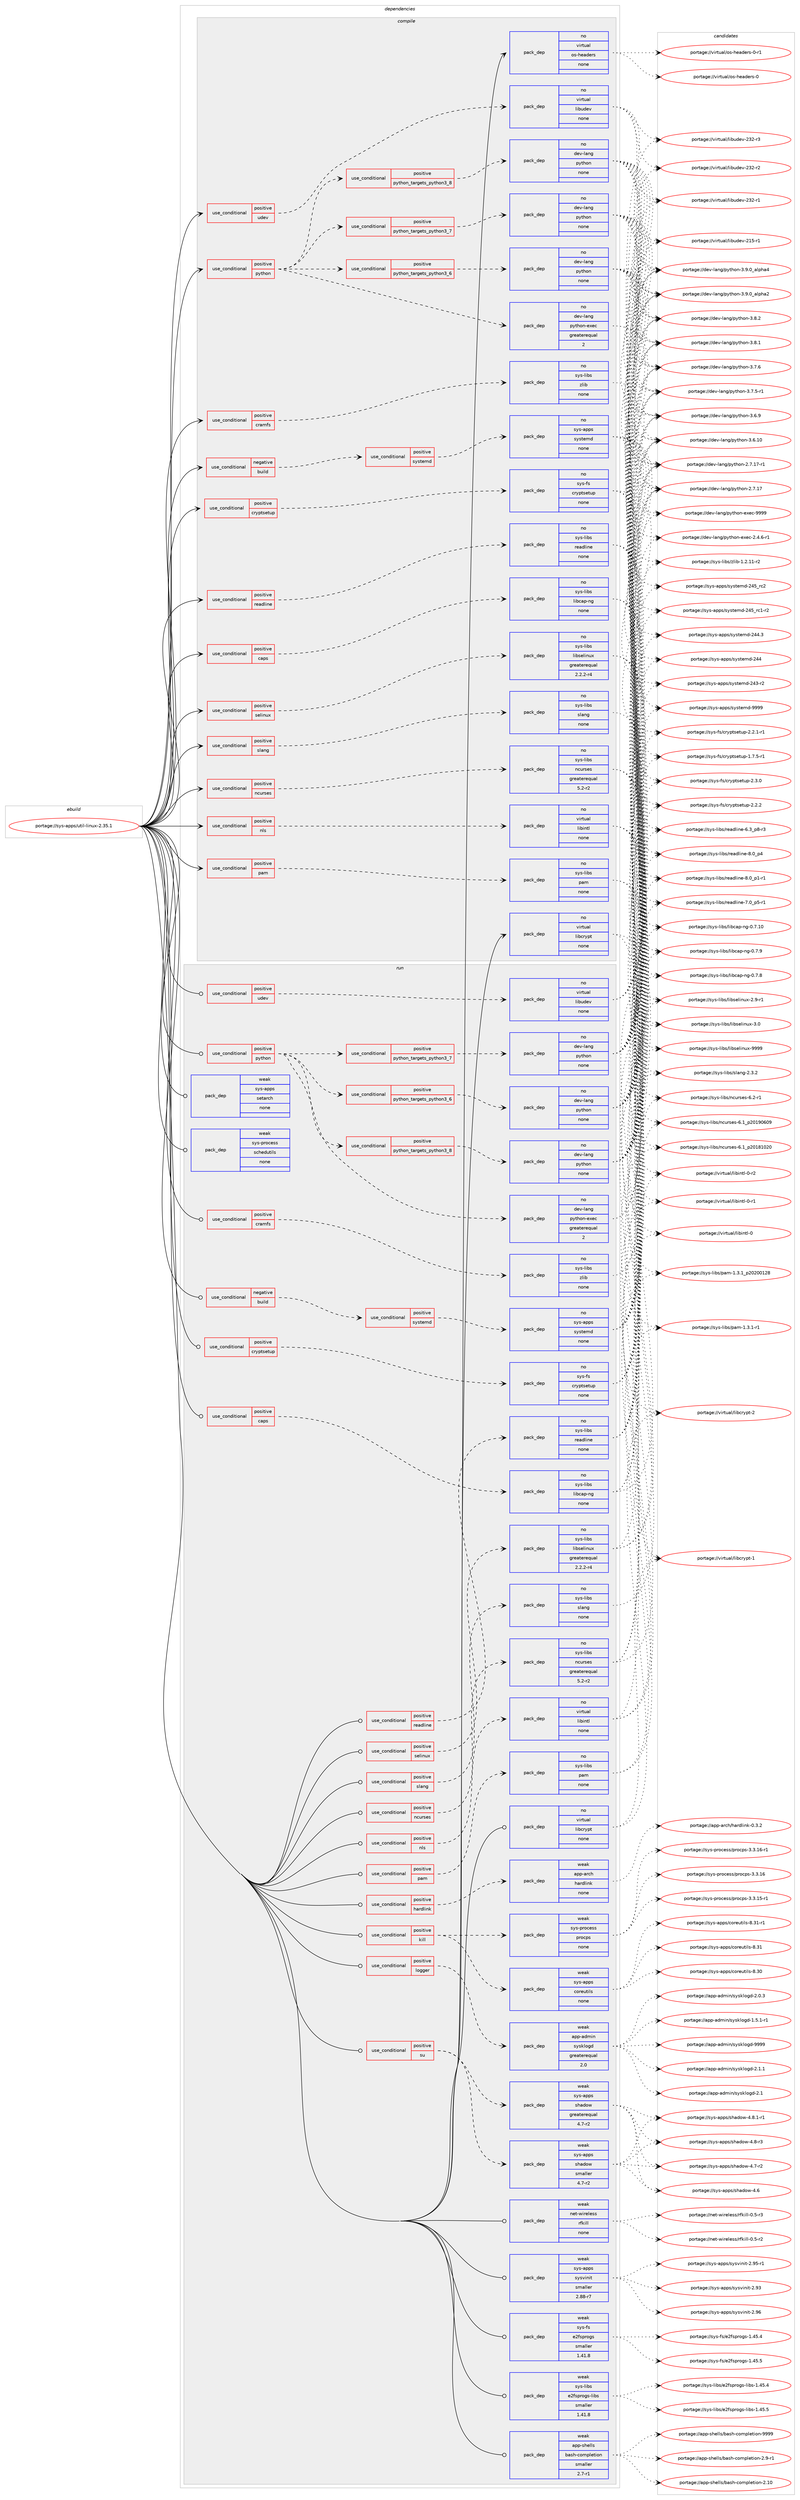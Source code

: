 digraph prolog {

# *************
# Graph options
# *************

newrank=true;
concentrate=true;
compound=true;
graph [rankdir=LR,fontname=Helvetica,fontsize=10,ranksep=1.5];#, ranksep=2.5, nodesep=0.2];
edge  [arrowhead=vee];
node  [fontname=Helvetica,fontsize=10];

# **********
# The ebuild
# **********

subgraph cluster_leftcol {
color=gray;
rank=same;
label=<<i>ebuild</i>>;
id [label="portage://sys-apps/util-linux-2.35.1", color=red, width=4, href="../sys-apps/util-linux-2.35.1.svg"];
}

# ****************
# The dependencies
# ****************

subgraph cluster_midcol {
color=gray;
label=<<i>dependencies</i>>;
subgraph cluster_compile {
fillcolor="#eeeeee";
style=filled;
label=<<i>compile</i>>;
subgraph cond7012 {
dependency35524 [label=<<TABLE BORDER="0" CELLBORDER="1" CELLSPACING="0" CELLPADDING="4"><TR><TD ROWSPAN="3" CELLPADDING="10">use_conditional</TD></TR><TR><TD>negative</TD></TR><TR><TD>build</TD></TR></TABLE>>, shape=none, color=red];
subgraph cond7013 {
dependency35525 [label=<<TABLE BORDER="0" CELLBORDER="1" CELLSPACING="0" CELLPADDING="4"><TR><TD ROWSPAN="3" CELLPADDING="10">use_conditional</TD></TR><TR><TD>positive</TD></TR><TR><TD>systemd</TD></TR></TABLE>>, shape=none, color=red];
subgraph pack27630 {
dependency35526 [label=<<TABLE BORDER="0" CELLBORDER="1" CELLSPACING="0" CELLPADDING="4" WIDTH="220"><TR><TD ROWSPAN="6" CELLPADDING="30">pack_dep</TD></TR><TR><TD WIDTH="110">no</TD></TR><TR><TD>sys-apps</TD></TR><TR><TD>systemd</TD></TR><TR><TD>none</TD></TR><TR><TD></TD></TR></TABLE>>, shape=none, color=blue];
}
dependency35525:e -> dependency35526:w [weight=20,style="dashed",arrowhead="vee"];
}
dependency35524:e -> dependency35525:w [weight=20,style="dashed",arrowhead="vee"];
}
id:e -> dependency35524:w [weight=20,style="solid",arrowhead="vee"];
subgraph cond7014 {
dependency35527 [label=<<TABLE BORDER="0" CELLBORDER="1" CELLSPACING="0" CELLPADDING="4"><TR><TD ROWSPAN="3" CELLPADDING="10">use_conditional</TD></TR><TR><TD>positive</TD></TR><TR><TD>caps</TD></TR></TABLE>>, shape=none, color=red];
subgraph pack27631 {
dependency35528 [label=<<TABLE BORDER="0" CELLBORDER="1" CELLSPACING="0" CELLPADDING="4" WIDTH="220"><TR><TD ROWSPAN="6" CELLPADDING="30">pack_dep</TD></TR><TR><TD WIDTH="110">no</TD></TR><TR><TD>sys-libs</TD></TR><TR><TD>libcap-ng</TD></TR><TR><TD>none</TD></TR><TR><TD></TD></TR></TABLE>>, shape=none, color=blue];
}
dependency35527:e -> dependency35528:w [weight=20,style="dashed",arrowhead="vee"];
}
id:e -> dependency35527:w [weight=20,style="solid",arrowhead="vee"];
subgraph cond7015 {
dependency35529 [label=<<TABLE BORDER="0" CELLBORDER="1" CELLSPACING="0" CELLPADDING="4"><TR><TD ROWSPAN="3" CELLPADDING="10">use_conditional</TD></TR><TR><TD>positive</TD></TR><TR><TD>cramfs</TD></TR></TABLE>>, shape=none, color=red];
subgraph pack27632 {
dependency35530 [label=<<TABLE BORDER="0" CELLBORDER="1" CELLSPACING="0" CELLPADDING="4" WIDTH="220"><TR><TD ROWSPAN="6" CELLPADDING="30">pack_dep</TD></TR><TR><TD WIDTH="110">no</TD></TR><TR><TD>sys-libs</TD></TR><TR><TD>zlib</TD></TR><TR><TD>none</TD></TR><TR><TD></TD></TR></TABLE>>, shape=none, color=blue];
}
dependency35529:e -> dependency35530:w [weight=20,style="dashed",arrowhead="vee"];
}
id:e -> dependency35529:w [weight=20,style="solid",arrowhead="vee"];
subgraph cond7016 {
dependency35531 [label=<<TABLE BORDER="0" CELLBORDER="1" CELLSPACING="0" CELLPADDING="4"><TR><TD ROWSPAN="3" CELLPADDING="10">use_conditional</TD></TR><TR><TD>positive</TD></TR><TR><TD>cryptsetup</TD></TR></TABLE>>, shape=none, color=red];
subgraph pack27633 {
dependency35532 [label=<<TABLE BORDER="0" CELLBORDER="1" CELLSPACING="0" CELLPADDING="4" WIDTH="220"><TR><TD ROWSPAN="6" CELLPADDING="30">pack_dep</TD></TR><TR><TD WIDTH="110">no</TD></TR><TR><TD>sys-fs</TD></TR><TR><TD>cryptsetup</TD></TR><TR><TD>none</TD></TR><TR><TD></TD></TR></TABLE>>, shape=none, color=blue];
}
dependency35531:e -> dependency35532:w [weight=20,style="dashed",arrowhead="vee"];
}
id:e -> dependency35531:w [weight=20,style="solid",arrowhead="vee"];
subgraph cond7017 {
dependency35533 [label=<<TABLE BORDER="0" CELLBORDER="1" CELLSPACING="0" CELLPADDING="4"><TR><TD ROWSPAN="3" CELLPADDING="10">use_conditional</TD></TR><TR><TD>positive</TD></TR><TR><TD>ncurses</TD></TR></TABLE>>, shape=none, color=red];
subgraph pack27634 {
dependency35534 [label=<<TABLE BORDER="0" CELLBORDER="1" CELLSPACING="0" CELLPADDING="4" WIDTH="220"><TR><TD ROWSPAN="6" CELLPADDING="30">pack_dep</TD></TR><TR><TD WIDTH="110">no</TD></TR><TR><TD>sys-libs</TD></TR><TR><TD>ncurses</TD></TR><TR><TD>greaterequal</TD></TR><TR><TD>5.2-r2</TD></TR></TABLE>>, shape=none, color=blue];
}
dependency35533:e -> dependency35534:w [weight=20,style="dashed",arrowhead="vee"];
}
id:e -> dependency35533:w [weight=20,style="solid",arrowhead="vee"];
subgraph cond7018 {
dependency35535 [label=<<TABLE BORDER="0" CELLBORDER="1" CELLSPACING="0" CELLPADDING="4"><TR><TD ROWSPAN="3" CELLPADDING="10">use_conditional</TD></TR><TR><TD>positive</TD></TR><TR><TD>nls</TD></TR></TABLE>>, shape=none, color=red];
subgraph pack27635 {
dependency35536 [label=<<TABLE BORDER="0" CELLBORDER="1" CELLSPACING="0" CELLPADDING="4" WIDTH="220"><TR><TD ROWSPAN="6" CELLPADDING="30">pack_dep</TD></TR><TR><TD WIDTH="110">no</TD></TR><TR><TD>virtual</TD></TR><TR><TD>libintl</TD></TR><TR><TD>none</TD></TR><TR><TD></TD></TR></TABLE>>, shape=none, color=blue];
}
dependency35535:e -> dependency35536:w [weight=20,style="dashed",arrowhead="vee"];
}
id:e -> dependency35535:w [weight=20,style="solid",arrowhead="vee"];
subgraph cond7019 {
dependency35537 [label=<<TABLE BORDER="0" CELLBORDER="1" CELLSPACING="0" CELLPADDING="4"><TR><TD ROWSPAN="3" CELLPADDING="10">use_conditional</TD></TR><TR><TD>positive</TD></TR><TR><TD>pam</TD></TR></TABLE>>, shape=none, color=red];
subgraph pack27636 {
dependency35538 [label=<<TABLE BORDER="0" CELLBORDER="1" CELLSPACING="0" CELLPADDING="4" WIDTH="220"><TR><TD ROWSPAN="6" CELLPADDING="30">pack_dep</TD></TR><TR><TD WIDTH="110">no</TD></TR><TR><TD>sys-libs</TD></TR><TR><TD>pam</TD></TR><TR><TD>none</TD></TR><TR><TD></TD></TR></TABLE>>, shape=none, color=blue];
}
dependency35537:e -> dependency35538:w [weight=20,style="dashed",arrowhead="vee"];
}
id:e -> dependency35537:w [weight=20,style="solid",arrowhead="vee"];
subgraph cond7020 {
dependency35539 [label=<<TABLE BORDER="0" CELLBORDER="1" CELLSPACING="0" CELLPADDING="4"><TR><TD ROWSPAN="3" CELLPADDING="10">use_conditional</TD></TR><TR><TD>positive</TD></TR><TR><TD>python</TD></TR></TABLE>>, shape=none, color=red];
subgraph cond7021 {
dependency35540 [label=<<TABLE BORDER="0" CELLBORDER="1" CELLSPACING="0" CELLPADDING="4"><TR><TD ROWSPAN="3" CELLPADDING="10">use_conditional</TD></TR><TR><TD>positive</TD></TR><TR><TD>python_targets_python3_6</TD></TR></TABLE>>, shape=none, color=red];
subgraph pack27637 {
dependency35541 [label=<<TABLE BORDER="0" CELLBORDER="1" CELLSPACING="0" CELLPADDING="4" WIDTH="220"><TR><TD ROWSPAN="6" CELLPADDING="30">pack_dep</TD></TR><TR><TD WIDTH="110">no</TD></TR><TR><TD>dev-lang</TD></TR><TR><TD>python</TD></TR><TR><TD>none</TD></TR><TR><TD></TD></TR></TABLE>>, shape=none, color=blue];
}
dependency35540:e -> dependency35541:w [weight=20,style="dashed",arrowhead="vee"];
}
dependency35539:e -> dependency35540:w [weight=20,style="dashed",arrowhead="vee"];
subgraph cond7022 {
dependency35542 [label=<<TABLE BORDER="0" CELLBORDER="1" CELLSPACING="0" CELLPADDING="4"><TR><TD ROWSPAN="3" CELLPADDING="10">use_conditional</TD></TR><TR><TD>positive</TD></TR><TR><TD>python_targets_python3_7</TD></TR></TABLE>>, shape=none, color=red];
subgraph pack27638 {
dependency35543 [label=<<TABLE BORDER="0" CELLBORDER="1" CELLSPACING="0" CELLPADDING="4" WIDTH="220"><TR><TD ROWSPAN="6" CELLPADDING="30">pack_dep</TD></TR><TR><TD WIDTH="110">no</TD></TR><TR><TD>dev-lang</TD></TR><TR><TD>python</TD></TR><TR><TD>none</TD></TR><TR><TD></TD></TR></TABLE>>, shape=none, color=blue];
}
dependency35542:e -> dependency35543:w [weight=20,style="dashed",arrowhead="vee"];
}
dependency35539:e -> dependency35542:w [weight=20,style="dashed",arrowhead="vee"];
subgraph cond7023 {
dependency35544 [label=<<TABLE BORDER="0" CELLBORDER="1" CELLSPACING="0" CELLPADDING="4"><TR><TD ROWSPAN="3" CELLPADDING="10">use_conditional</TD></TR><TR><TD>positive</TD></TR><TR><TD>python_targets_python3_8</TD></TR></TABLE>>, shape=none, color=red];
subgraph pack27639 {
dependency35545 [label=<<TABLE BORDER="0" CELLBORDER="1" CELLSPACING="0" CELLPADDING="4" WIDTH="220"><TR><TD ROWSPAN="6" CELLPADDING="30">pack_dep</TD></TR><TR><TD WIDTH="110">no</TD></TR><TR><TD>dev-lang</TD></TR><TR><TD>python</TD></TR><TR><TD>none</TD></TR><TR><TD></TD></TR></TABLE>>, shape=none, color=blue];
}
dependency35544:e -> dependency35545:w [weight=20,style="dashed",arrowhead="vee"];
}
dependency35539:e -> dependency35544:w [weight=20,style="dashed",arrowhead="vee"];
subgraph pack27640 {
dependency35546 [label=<<TABLE BORDER="0" CELLBORDER="1" CELLSPACING="0" CELLPADDING="4" WIDTH="220"><TR><TD ROWSPAN="6" CELLPADDING="30">pack_dep</TD></TR><TR><TD WIDTH="110">no</TD></TR><TR><TD>dev-lang</TD></TR><TR><TD>python-exec</TD></TR><TR><TD>greaterequal</TD></TR><TR><TD>2</TD></TR></TABLE>>, shape=none, color=blue];
}
dependency35539:e -> dependency35546:w [weight=20,style="dashed",arrowhead="vee"];
}
id:e -> dependency35539:w [weight=20,style="solid",arrowhead="vee"];
subgraph cond7024 {
dependency35547 [label=<<TABLE BORDER="0" CELLBORDER="1" CELLSPACING="0" CELLPADDING="4"><TR><TD ROWSPAN="3" CELLPADDING="10">use_conditional</TD></TR><TR><TD>positive</TD></TR><TR><TD>readline</TD></TR></TABLE>>, shape=none, color=red];
subgraph pack27641 {
dependency35548 [label=<<TABLE BORDER="0" CELLBORDER="1" CELLSPACING="0" CELLPADDING="4" WIDTH="220"><TR><TD ROWSPAN="6" CELLPADDING="30">pack_dep</TD></TR><TR><TD WIDTH="110">no</TD></TR><TR><TD>sys-libs</TD></TR><TR><TD>readline</TD></TR><TR><TD>none</TD></TR><TR><TD></TD></TR></TABLE>>, shape=none, color=blue];
}
dependency35547:e -> dependency35548:w [weight=20,style="dashed",arrowhead="vee"];
}
id:e -> dependency35547:w [weight=20,style="solid",arrowhead="vee"];
subgraph cond7025 {
dependency35549 [label=<<TABLE BORDER="0" CELLBORDER="1" CELLSPACING="0" CELLPADDING="4"><TR><TD ROWSPAN="3" CELLPADDING="10">use_conditional</TD></TR><TR><TD>positive</TD></TR><TR><TD>selinux</TD></TR></TABLE>>, shape=none, color=red];
subgraph pack27642 {
dependency35550 [label=<<TABLE BORDER="0" CELLBORDER="1" CELLSPACING="0" CELLPADDING="4" WIDTH="220"><TR><TD ROWSPAN="6" CELLPADDING="30">pack_dep</TD></TR><TR><TD WIDTH="110">no</TD></TR><TR><TD>sys-libs</TD></TR><TR><TD>libselinux</TD></TR><TR><TD>greaterequal</TD></TR><TR><TD>2.2.2-r4</TD></TR></TABLE>>, shape=none, color=blue];
}
dependency35549:e -> dependency35550:w [weight=20,style="dashed",arrowhead="vee"];
}
id:e -> dependency35549:w [weight=20,style="solid",arrowhead="vee"];
subgraph cond7026 {
dependency35551 [label=<<TABLE BORDER="0" CELLBORDER="1" CELLSPACING="0" CELLPADDING="4"><TR><TD ROWSPAN="3" CELLPADDING="10">use_conditional</TD></TR><TR><TD>positive</TD></TR><TR><TD>slang</TD></TR></TABLE>>, shape=none, color=red];
subgraph pack27643 {
dependency35552 [label=<<TABLE BORDER="0" CELLBORDER="1" CELLSPACING="0" CELLPADDING="4" WIDTH="220"><TR><TD ROWSPAN="6" CELLPADDING="30">pack_dep</TD></TR><TR><TD WIDTH="110">no</TD></TR><TR><TD>sys-libs</TD></TR><TR><TD>slang</TD></TR><TR><TD>none</TD></TR><TR><TD></TD></TR></TABLE>>, shape=none, color=blue];
}
dependency35551:e -> dependency35552:w [weight=20,style="dashed",arrowhead="vee"];
}
id:e -> dependency35551:w [weight=20,style="solid",arrowhead="vee"];
subgraph cond7027 {
dependency35553 [label=<<TABLE BORDER="0" CELLBORDER="1" CELLSPACING="0" CELLPADDING="4"><TR><TD ROWSPAN="3" CELLPADDING="10">use_conditional</TD></TR><TR><TD>positive</TD></TR><TR><TD>udev</TD></TR></TABLE>>, shape=none, color=red];
subgraph pack27644 {
dependency35554 [label=<<TABLE BORDER="0" CELLBORDER="1" CELLSPACING="0" CELLPADDING="4" WIDTH="220"><TR><TD ROWSPAN="6" CELLPADDING="30">pack_dep</TD></TR><TR><TD WIDTH="110">no</TD></TR><TR><TD>virtual</TD></TR><TR><TD>libudev</TD></TR><TR><TD>none</TD></TR><TR><TD></TD></TR></TABLE>>, shape=none, color=blue];
}
dependency35553:e -> dependency35554:w [weight=20,style="dashed",arrowhead="vee"];
}
id:e -> dependency35553:w [weight=20,style="solid",arrowhead="vee"];
subgraph pack27645 {
dependency35555 [label=<<TABLE BORDER="0" CELLBORDER="1" CELLSPACING="0" CELLPADDING="4" WIDTH="220"><TR><TD ROWSPAN="6" CELLPADDING="30">pack_dep</TD></TR><TR><TD WIDTH="110">no</TD></TR><TR><TD>virtual</TD></TR><TR><TD>libcrypt</TD></TR><TR><TD>none</TD></TR><TR><TD></TD></TR></TABLE>>, shape=none, color=blue];
}
id:e -> dependency35555:w [weight=20,style="solid",arrowhead="vee"];
subgraph pack27646 {
dependency35556 [label=<<TABLE BORDER="0" CELLBORDER="1" CELLSPACING="0" CELLPADDING="4" WIDTH="220"><TR><TD ROWSPAN="6" CELLPADDING="30">pack_dep</TD></TR><TR><TD WIDTH="110">no</TD></TR><TR><TD>virtual</TD></TR><TR><TD>os-headers</TD></TR><TR><TD>none</TD></TR><TR><TD></TD></TR></TABLE>>, shape=none, color=blue];
}
id:e -> dependency35556:w [weight=20,style="solid",arrowhead="vee"];
}
subgraph cluster_compileandrun {
fillcolor="#eeeeee";
style=filled;
label=<<i>compile and run</i>>;
}
subgraph cluster_run {
fillcolor="#eeeeee";
style=filled;
label=<<i>run</i>>;
subgraph cond7028 {
dependency35557 [label=<<TABLE BORDER="0" CELLBORDER="1" CELLSPACING="0" CELLPADDING="4"><TR><TD ROWSPAN="3" CELLPADDING="10">use_conditional</TD></TR><TR><TD>negative</TD></TR><TR><TD>build</TD></TR></TABLE>>, shape=none, color=red];
subgraph cond7029 {
dependency35558 [label=<<TABLE BORDER="0" CELLBORDER="1" CELLSPACING="0" CELLPADDING="4"><TR><TD ROWSPAN="3" CELLPADDING="10">use_conditional</TD></TR><TR><TD>positive</TD></TR><TR><TD>systemd</TD></TR></TABLE>>, shape=none, color=red];
subgraph pack27647 {
dependency35559 [label=<<TABLE BORDER="0" CELLBORDER="1" CELLSPACING="0" CELLPADDING="4" WIDTH="220"><TR><TD ROWSPAN="6" CELLPADDING="30">pack_dep</TD></TR><TR><TD WIDTH="110">no</TD></TR><TR><TD>sys-apps</TD></TR><TR><TD>systemd</TD></TR><TR><TD>none</TD></TR><TR><TD></TD></TR></TABLE>>, shape=none, color=blue];
}
dependency35558:e -> dependency35559:w [weight=20,style="dashed",arrowhead="vee"];
}
dependency35557:e -> dependency35558:w [weight=20,style="dashed",arrowhead="vee"];
}
id:e -> dependency35557:w [weight=20,style="solid",arrowhead="odot"];
subgraph cond7030 {
dependency35560 [label=<<TABLE BORDER="0" CELLBORDER="1" CELLSPACING="0" CELLPADDING="4"><TR><TD ROWSPAN="3" CELLPADDING="10">use_conditional</TD></TR><TR><TD>positive</TD></TR><TR><TD>caps</TD></TR></TABLE>>, shape=none, color=red];
subgraph pack27648 {
dependency35561 [label=<<TABLE BORDER="0" CELLBORDER="1" CELLSPACING="0" CELLPADDING="4" WIDTH="220"><TR><TD ROWSPAN="6" CELLPADDING="30">pack_dep</TD></TR><TR><TD WIDTH="110">no</TD></TR><TR><TD>sys-libs</TD></TR><TR><TD>libcap-ng</TD></TR><TR><TD>none</TD></TR><TR><TD></TD></TR></TABLE>>, shape=none, color=blue];
}
dependency35560:e -> dependency35561:w [weight=20,style="dashed",arrowhead="vee"];
}
id:e -> dependency35560:w [weight=20,style="solid",arrowhead="odot"];
subgraph cond7031 {
dependency35562 [label=<<TABLE BORDER="0" CELLBORDER="1" CELLSPACING="0" CELLPADDING="4"><TR><TD ROWSPAN="3" CELLPADDING="10">use_conditional</TD></TR><TR><TD>positive</TD></TR><TR><TD>cramfs</TD></TR></TABLE>>, shape=none, color=red];
subgraph pack27649 {
dependency35563 [label=<<TABLE BORDER="0" CELLBORDER="1" CELLSPACING="0" CELLPADDING="4" WIDTH="220"><TR><TD ROWSPAN="6" CELLPADDING="30">pack_dep</TD></TR><TR><TD WIDTH="110">no</TD></TR><TR><TD>sys-libs</TD></TR><TR><TD>zlib</TD></TR><TR><TD>none</TD></TR><TR><TD></TD></TR></TABLE>>, shape=none, color=blue];
}
dependency35562:e -> dependency35563:w [weight=20,style="dashed",arrowhead="vee"];
}
id:e -> dependency35562:w [weight=20,style="solid",arrowhead="odot"];
subgraph cond7032 {
dependency35564 [label=<<TABLE BORDER="0" CELLBORDER="1" CELLSPACING="0" CELLPADDING="4"><TR><TD ROWSPAN="3" CELLPADDING="10">use_conditional</TD></TR><TR><TD>positive</TD></TR><TR><TD>cryptsetup</TD></TR></TABLE>>, shape=none, color=red];
subgraph pack27650 {
dependency35565 [label=<<TABLE BORDER="0" CELLBORDER="1" CELLSPACING="0" CELLPADDING="4" WIDTH="220"><TR><TD ROWSPAN="6" CELLPADDING="30">pack_dep</TD></TR><TR><TD WIDTH="110">no</TD></TR><TR><TD>sys-fs</TD></TR><TR><TD>cryptsetup</TD></TR><TR><TD>none</TD></TR><TR><TD></TD></TR></TABLE>>, shape=none, color=blue];
}
dependency35564:e -> dependency35565:w [weight=20,style="dashed",arrowhead="vee"];
}
id:e -> dependency35564:w [weight=20,style="solid",arrowhead="odot"];
subgraph cond7033 {
dependency35566 [label=<<TABLE BORDER="0" CELLBORDER="1" CELLSPACING="0" CELLPADDING="4"><TR><TD ROWSPAN="3" CELLPADDING="10">use_conditional</TD></TR><TR><TD>positive</TD></TR><TR><TD>hardlink</TD></TR></TABLE>>, shape=none, color=red];
subgraph pack27651 {
dependency35567 [label=<<TABLE BORDER="0" CELLBORDER="1" CELLSPACING="0" CELLPADDING="4" WIDTH="220"><TR><TD ROWSPAN="6" CELLPADDING="30">pack_dep</TD></TR><TR><TD WIDTH="110">weak</TD></TR><TR><TD>app-arch</TD></TR><TR><TD>hardlink</TD></TR><TR><TD>none</TD></TR><TR><TD></TD></TR></TABLE>>, shape=none, color=blue];
}
dependency35566:e -> dependency35567:w [weight=20,style="dashed",arrowhead="vee"];
}
id:e -> dependency35566:w [weight=20,style="solid",arrowhead="odot"];
subgraph cond7034 {
dependency35568 [label=<<TABLE BORDER="0" CELLBORDER="1" CELLSPACING="0" CELLPADDING="4"><TR><TD ROWSPAN="3" CELLPADDING="10">use_conditional</TD></TR><TR><TD>positive</TD></TR><TR><TD>kill</TD></TR></TABLE>>, shape=none, color=red];
subgraph pack27652 {
dependency35569 [label=<<TABLE BORDER="0" CELLBORDER="1" CELLSPACING="0" CELLPADDING="4" WIDTH="220"><TR><TD ROWSPAN="6" CELLPADDING="30">pack_dep</TD></TR><TR><TD WIDTH="110">weak</TD></TR><TR><TD>sys-apps</TD></TR><TR><TD>coreutils</TD></TR><TR><TD>none</TD></TR><TR><TD></TD></TR></TABLE>>, shape=none, color=blue];
}
dependency35568:e -> dependency35569:w [weight=20,style="dashed",arrowhead="vee"];
subgraph pack27653 {
dependency35570 [label=<<TABLE BORDER="0" CELLBORDER="1" CELLSPACING="0" CELLPADDING="4" WIDTH="220"><TR><TD ROWSPAN="6" CELLPADDING="30">pack_dep</TD></TR><TR><TD WIDTH="110">weak</TD></TR><TR><TD>sys-process</TD></TR><TR><TD>procps</TD></TR><TR><TD>none</TD></TR><TR><TD></TD></TR></TABLE>>, shape=none, color=blue];
}
dependency35568:e -> dependency35570:w [weight=20,style="dashed",arrowhead="vee"];
}
id:e -> dependency35568:w [weight=20,style="solid",arrowhead="odot"];
subgraph cond7035 {
dependency35571 [label=<<TABLE BORDER="0" CELLBORDER="1" CELLSPACING="0" CELLPADDING="4"><TR><TD ROWSPAN="3" CELLPADDING="10">use_conditional</TD></TR><TR><TD>positive</TD></TR><TR><TD>logger</TD></TR></TABLE>>, shape=none, color=red];
subgraph pack27654 {
dependency35572 [label=<<TABLE BORDER="0" CELLBORDER="1" CELLSPACING="0" CELLPADDING="4" WIDTH="220"><TR><TD ROWSPAN="6" CELLPADDING="30">pack_dep</TD></TR><TR><TD WIDTH="110">weak</TD></TR><TR><TD>app-admin</TD></TR><TR><TD>sysklogd</TD></TR><TR><TD>greaterequal</TD></TR><TR><TD>2.0</TD></TR></TABLE>>, shape=none, color=blue];
}
dependency35571:e -> dependency35572:w [weight=20,style="dashed",arrowhead="vee"];
}
id:e -> dependency35571:w [weight=20,style="solid",arrowhead="odot"];
subgraph cond7036 {
dependency35573 [label=<<TABLE BORDER="0" CELLBORDER="1" CELLSPACING="0" CELLPADDING="4"><TR><TD ROWSPAN="3" CELLPADDING="10">use_conditional</TD></TR><TR><TD>positive</TD></TR><TR><TD>ncurses</TD></TR></TABLE>>, shape=none, color=red];
subgraph pack27655 {
dependency35574 [label=<<TABLE BORDER="0" CELLBORDER="1" CELLSPACING="0" CELLPADDING="4" WIDTH="220"><TR><TD ROWSPAN="6" CELLPADDING="30">pack_dep</TD></TR><TR><TD WIDTH="110">no</TD></TR><TR><TD>sys-libs</TD></TR><TR><TD>ncurses</TD></TR><TR><TD>greaterequal</TD></TR><TR><TD>5.2-r2</TD></TR></TABLE>>, shape=none, color=blue];
}
dependency35573:e -> dependency35574:w [weight=20,style="dashed",arrowhead="vee"];
}
id:e -> dependency35573:w [weight=20,style="solid",arrowhead="odot"];
subgraph cond7037 {
dependency35575 [label=<<TABLE BORDER="0" CELLBORDER="1" CELLSPACING="0" CELLPADDING="4"><TR><TD ROWSPAN="3" CELLPADDING="10">use_conditional</TD></TR><TR><TD>positive</TD></TR><TR><TD>nls</TD></TR></TABLE>>, shape=none, color=red];
subgraph pack27656 {
dependency35576 [label=<<TABLE BORDER="0" CELLBORDER="1" CELLSPACING="0" CELLPADDING="4" WIDTH="220"><TR><TD ROWSPAN="6" CELLPADDING="30">pack_dep</TD></TR><TR><TD WIDTH="110">no</TD></TR><TR><TD>virtual</TD></TR><TR><TD>libintl</TD></TR><TR><TD>none</TD></TR><TR><TD></TD></TR></TABLE>>, shape=none, color=blue];
}
dependency35575:e -> dependency35576:w [weight=20,style="dashed",arrowhead="vee"];
}
id:e -> dependency35575:w [weight=20,style="solid",arrowhead="odot"];
subgraph cond7038 {
dependency35577 [label=<<TABLE BORDER="0" CELLBORDER="1" CELLSPACING="0" CELLPADDING="4"><TR><TD ROWSPAN="3" CELLPADDING="10">use_conditional</TD></TR><TR><TD>positive</TD></TR><TR><TD>pam</TD></TR></TABLE>>, shape=none, color=red];
subgraph pack27657 {
dependency35578 [label=<<TABLE BORDER="0" CELLBORDER="1" CELLSPACING="0" CELLPADDING="4" WIDTH="220"><TR><TD ROWSPAN="6" CELLPADDING="30">pack_dep</TD></TR><TR><TD WIDTH="110">no</TD></TR><TR><TD>sys-libs</TD></TR><TR><TD>pam</TD></TR><TR><TD>none</TD></TR><TR><TD></TD></TR></TABLE>>, shape=none, color=blue];
}
dependency35577:e -> dependency35578:w [weight=20,style="dashed",arrowhead="vee"];
}
id:e -> dependency35577:w [weight=20,style="solid",arrowhead="odot"];
subgraph cond7039 {
dependency35579 [label=<<TABLE BORDER="0" CELLBORDER="1" CELLSPACING="0" CELLPADDING="4"><TR><TD ROWSPAN="3" CELLPADDING="10">use_conditional</TD></TR><TR><TD>positive</TD></TR><TR><TD>python</TD></TR></TABLE>>, shape=none, color=red];
subgraph cond7040 {
dependency35580 [label=<<TABLE BORDER="0" CELLBORDER="1" CELLSPACING="0" CELLPADDING="4"><TR><TD ROWSPAN="3" CELLPADDING="10">use_conditional</TD></TR><TR><TD>positive</TD></TR><TR><TD>python_targets_python3_6</TD></TR></TABLE>>, shape=none, color=red];
subgraph pack27658 {
dependency35581 [label=<<TABLE BORDER="0" CELLBORDER="1" CELLSPACING="0" CELLPADDING="4" WIDTH="220"><TR><TD ROWSPAN="6" CELLPADDING="30">pack_dep</TD></TR><TR><TD WIDTH="110">no</TD></TR><TR><TD>dev-lang</TD></TR><TR><TD>python</TD></TR><TR><TD>none</TD></TR><TR><TD></TD></TR></TABLE>>, shape=none, color=blue];
}
dependency35580:e -> dependency35581:w [weight=20,style="dashed",arrowhead="vee"];
}
dependency35579:e -> dependency35580:w [weight=20,style="dashed",arrowhead="vee"];
subgraph cond7041 {
dependency35582 [label=<<TABLE BORDER="0" CELLBORDER="1" CELLSPACING="0" CELLPADDING="4"><TR><TD ROWSPAN="3" CELLPADDING="10">use_conditional</TD></TR><TR><TD>positive</TD></TR><TR><TD>python_targets_python3_7</TD></TR></TABLE>>, shape=none, color=red];
subgraph pack27659 {
dependency35583 [label=<<TABLE BORDER="0" CELLBORDER="1" CELLSPACING="0" CELLPADDING="4" WIDTH="220"><TR><TD ROWSPAN="6" CELLPADDING="30">pack_dep</TD></TR><TR><TD WIDTH="110">no</TD></TR><TR><TD>dev-lang</TD></TR><TR><TD>python</TD></TR><TR><TD>none</TD></TR><TR><TD></TD></TR></TABLE>>, shape=none, color=blue];
}
dependency35582:e -> dependency35583:w [weight=20,style="dashed",arrowhead="vee"];
}
dependency35579:e -> dependency35582:w [weight=20,style="dashed",arrowhead="vee"];
subgraph cond7042 {
dependency35584 [label=<<TABLE BORDER="0" CELLBORDER="1" CELLSPACING="0" CELLPADDING="4"><TR><TD ROWSPAN="3" CELLPADDING="10">use_conditional</TD></TR><TR><TD>positive</TD></TR><TR><TD>python_targets_python3_8</TD></TR></TABLE>>, shape=none, color=red];
subgraph pack27660 {
dependency35585 [label=<<TABLE BORDER="0" CELLBORDER="1" CELLSPACING="0" CELLPADDING="4" WIDTH="220"><TR><TD ROWSPAN="6" CELLPADDING="30">pack_dep</TD></TR><TR><TD WIDTH="110">no</TD></TR><TR><TD>dev-lang</TD></TR><TR><TD>python</TD></TR><TR><TD>none</TD></TR><TR><TD></TD></TR></TABLE>>, shape=none, color=blue];
}
dependency35584:e -> dependency35585:w [weight=20,style="dashed",arrowhead="vee"];
}
dependency35579:e -> dependency35584:w [weight=20,style="dashed",arrowhead="vee"];
subgraph pack27661 {
dependency35586 [label=<<TABLE BORDER="0" CELLBORDER="1" CELLSPACING="0" CELLPADDING="4" WIDTH="220"><TR><TD ROWSPAN="6" CELLPADDING="30">pack_dep</TD></TR><TR><TD WIDTH="110">no</TD></TR><TR><TD>dev-lang</TD></TR><TR><TD>python-exec</TD></TR><TR><TD>greaterequal</TD></TR><TR><TD>2</TD></TR></TABLE>>, shape=none, color=blue];
}
dependency35579:e -> dependency35586:w [weight=20,style="dashed",arrowhead="vee"];
}
id:e -> dependency35579:w [weight=20,style="solid",arrowhead="odot"];
subgraph cond7043 {
dependency35587 [label=<<TABLE BORDER="0" CELLBORDER="1" CELLSPACING="0" CELLPADDING="4"><TR><TD ROWSPAN="3" CELLPADDING="10">use_conditional</TD></TR><TR><TD>positive</TD></TR><TR><TD>readline</TD></TR></TABLE>>, shape=none, color=red];
subgraph pack27662 {
dependency35588 [label=<<TABLE BORDER="0" CELLBORDER="1" CELLSPACING="0" CELLPADDING="4" WIDTH="220"><TR><TD ROWSPAN="6" CELLPADDING="30">pack_dep</TD></TR><TR><TD WIDTH="110">no</TD></TR><TR><TD>sys-libs</TD></TR><TR><TD>readline</TD></TR><TR><TD>none</TD></TR><TR><TD></TD></TR></TABLE>>, shape=none, color=blue];
}
dependency35587:e -> dependency35588:w [weight=20,style="dashed",arrowhead="vee"];
}
id:e -> dependency35587:w [weight=20,style="solid",arrowhead="odot"];
subgraph cond7044 {
dependency35589 [label=<<TABLE BORDER="0" CELLBORDER="1" CELLSPACING="0" CELLPADDING="4"><TR><TD ROWSPAN="3" CELLPADDING="10">use_conditional</TD></TR><TR><TD>positive</TD></TR><TR><TD>selinux</TD></TR></TABLE>>, shape=none, color=red];
subgraph pack27663 {
dependency35590 [label=<<TABLE BORDER="0" CELLBORDER="1" CELLSPACING="0" CELLPADDING="4" WIDTH="220"><TR><TD ROWSPAN="6" CELLPADDING="30">pack_dep</TD></TR><TR><TD WIDTH="110">no</TD></TR><TR><TD>sys-libs</TD></TR><TR><TD>libselinux</TD></TR><TR><TD>greaterequal</TD></TR><TR><TD>2.2.2-r4</TD></TR></TABLE>>, shape=none, color=blue];
}
dependency35589:e -> dependency35590:w [weight=20,style="dashed",arrowhead="vee"];
}
id:e -> dependency35589:w [weight=20,style="solid",arrowhead="odot"];
subgraph cond7045 {
dependency35591 [label=<<TABLE BORDER="0" CELLBORDER="1" CELLSPACING="0" CELLPADDING="4"><TR><TD ROWSPAN="3" CELLPADDING="10">use_conditional</TD></TR><TR><TD>positive</TD></TR><TR><TD>slang</TD></TR></TABLE>>, shape=none, color=red];
subgraph pack27664 {
dependency35592 [label=<<TABLE BORDER="0" CELLBORDER="1" CELLSPACING="0" CELLPADDING="4" WIDTH="220"><TR><TD ROWSPAN="6" CELLPADDING="30">pack_dep</TD></TR><TR><TD WIDTH="110">no</TD></TR><TR><TD>sys-libs</TD></TR><TR><TD>slang</TD></TR><TR><TD>none</TD></TR><TR><TD></TD></TR></TABLE>>, shape=none, color=blue];
}
dependency35591:e -> dependency35592:w [weight=20,style="dashed",arrowhead="vee"];
}
id:e -> dependency35591:w [weight=20,style="solid",arrowhead="odot"];
subgraph cond7046 {
dependency35593 [label=<<TABLE BORDER="0" CELLBORDER="1" CELLSPACING="0" CELLPADDING="4"><TR><TD ROWSPAN="3" CELLPADDING="10">use_conditional</TD></TR><TR><TD>positive</TD></TR><TR><TD>su</TD></TR></TABLE>>, shape=none, color=red];
subgraph pack27665 {
dependency35594 [label=<<TABLE BORDER="0" CELLBORDER="1" CELLSPACING="0" CELLPADDING="4" WIDTH="220"><TR><TD ROWSPAN="6" CELLPADDING="30">pack_dep</TD></TR><TR><TD WIDTH="110">weak</TD></TR><TR><TD>sys-apps</TD></TR><TR><TD>shadow</TD></TR><TR><TD>smaller</TD></TR><TR><TD>4.7-r2</TD></TR></TABLE>>, shape=none, color=blue];
}
dependency35593:e -> dependency35594:w [weight=20,style="dashed",arrowhead="vee"];
subgraph pack27666 {
dependency35595 [label=<<TABLE BORDER="0" CELLBORDER="1" CELLSPACING="0" CELLPADDING="4" WIDTH="220"><TR><TD ROWSPAN="6" CELLPADDING="30">pack_dep</TD></TR><TR><TD WIDTH="110">weak</TD></TR><TR><TD>sys-apps</TD></TR><TR><TD>shadow</TD></TR><TR><TD>greaterequal</TD></TR><TR><TD>4.7-r2</TD></TR></TABLE>>, shape=none, color=blue];
}
dependency35593:e -> dependency35595:w [weight=20,style="dashed",arrowhead="vee"];
}
id:e -> dependency35593:w [weight=20,style="solid",arrowhead="odot"];
subgraph cond7047 {
dependency35596 [label=<<TABLE BORDER="0" CELLBORDER="1" CELLSPACING="0" CELLPADDING="4"><TR><TD ROWSPAN="3" CELLPADDING="10">use_conditional</TD></TR><TR><TD>positive</TD></TR><TR><TD>udev</TD></TR></TABLE>>, shape=none, color=red];
subgraph pack27667 {
dependency35597 [label=<<TABLE BORDER="0" CELLBORDER="1" CELLSPACING="0" CELLPADDING="4" WIDTH="220"><TR><TD ROWSPAN="6" CELLPADDING="30">pack_dep</TD></TR><TR><TD WIDTH="110">no</TD></TR><TR><TD>virtual</TD></TR><TR><TD>libudev</TD></TR><TR><TD>none</TD></TR><TR><TD></TD></TR></TABLE>>, shape=none, color=blue];
}
dependency35596:e -> dependency35597:w [weight=20,style="dashed",arrowhead="vee"];
}
id:e -> dependency35596:w [weight=20,style="solid",arrowhead="odot"];
subgraph pack27668 {
dependency35598 [label=<<TABLE BORDER="0" CELLBORDER="1" CELLSPACING="0" CELLPADDING="4" WIDTH="220"><TR><TD ROWSPAN="6" CELLPADDING="30">pack_dep</TD></TR><TR><TD WIDTH="110">no</TD></TR><TR><TD>virtual</TD></TR><TR><TD>libcrypt</TD></TR><TR><TD>none</TD></TR><TR><TD></TD></TR></TABLE>>, shape=none, color=blue];
}
id:e -> dependency35598:w [weight=20,style="solid",arrowhead="odot"];
subgraph pack27669 {
dependency35599 [label=<<TABLE BORDER="0" CELLBORDER="1" CELLSPACING="0" CELLPADDING="4" WIDTH="220"><TR><TD ROWSPAN="6" CELLPADDING="30">pack_dep</TD></TR><TR><TD WIDTH="110">weak</TD></TR><TR><TD>app-shells</TD></TR><TR><TD>bash-completion</TD></TR><TR><TD>smaller</TD></TR><TR><TD>2.7-r1</TD></TR></TABLE>>, shape=none, color=blue];
}
id:e -> dependency35599:w [weight=20,style="solid",arrowhead="odot"];
subgraph pack27670 {
dependency35600 [label=<<TABLE BORDER="0" CELLBORDER="1" CELLSPACING="0" CELLPADDING="4" WIDTH="220"><TR><TD ROWSPAN="6" CELLPADDING="30">pack_dep</TD></TR><TR><TD WIDTH="110">weak</TD></TR><TR><TD>net-wireless</TD></TR><TR><TD>rfkill</TD></TR><TR><TD>none</TD></TR><TR><TD></TD></TR></TABLE>>, shape=none, color=blue];
}
id:e -> dependency35600:w [weight=20,style="solid",arrowhead="odot"];
subgraph pack27671 {
dependency35601 [label=<<TABLE BORDER="0" CELLBORDER="1" CELLSPACING="0" CELLPADDING="4" WIDTH="220"><TR><TD ROWSPAN="6" CELLPADDING="30">pack_dep</TD></TR><TR><TD WIDTH="110">weak</TD></TR><TR><TD>sys-apps</TD></TR><TR><TD>setarch</TD></TR><TR><TD>none</TD></TR><TR><TD></TD></TR></TABLE>>, shape=none, color=blue];
}
id:e -> dependency35601:w [weight=20,style="solid",arrowhead="odot"];
subgraph pack27672 {
dependency35602 [label=<<TABLE BORDER="0" CELLBORDER="1" CELLSPACING="0" CELLPADDING="4" WIDTH="220"><TR><TD ROWSPAN="6" CELLPADDING="30">pack_dep</TD></TR><TR><TD WIDTH="110">weak</TD></TR><TR><TD>sys-apps</TD></TR><TR><TD>sysvinit</TD></TR><TR><TD>smaller</TD></TR><TR><TD>2.88-r7</TD></TR></TABLE>>, shape=none, color=blue];
}
id:e -> dependency35602:w [weight=20,style="solid",arrowhead="odot"];
subgraph pack27673 {
dependency35603 [label=<<TABLE BORDER="0" CELLBORDER="1" CELLSPACING="0" CELLPADDING="4" WIDTH="220"><TR><TD ROWSPAN="6" CELLPADDING="30">pack_dep</TD></TR><TR><TD WIDTH="110">weak</TD></TR><TR><TD>sys-fs</TD></TR><TR><TD>e2fsprogs</TD></TR><TR><TD>smaller</TD></TR><TR><TD>1.41.8</TD></TR></TABLE>>, shape=none, color=blue];
}
id:e -> dependency35603:w [weight=20,style="solid",arrowhead="odot"];
subgraph pack27674 {
dependency35604 [label=<<TABLE BORDER="0" CELLBORDER="1" CELLSPACING="0" CELLPADDING="4" WIDTH="220"><TR><TD ROWSPAN="6" CELLPADDING="30">pack_dep</TD></TR><TR><TD WIDTH="110">weak</TD></TR><TR><TD>sys-libs</TD></TR><TR><TD>e2fsprogs-libs</TD></TR><TR><TD>smaller</TD></TR><TR><TD>1.41.8</TD></TR></TABLE>>, shape=none, color=blue];
}
id:e -> dependency35604:w [weight=20,style="solid",arrowhead="odot"];
subgraph pack27675 {
dependency35605 [label=<<TABLE BORDER="0" CELLBORDER="1" CELLSPACING="0" CELLPADDING="4" WIDTH="220"><TR><TD ROWSPAN="6" CELLPADDING="30">pack_dep</TD></TR><TR><TD WIDTH="110">weak</TD></TR><TR><TD>sys-process</TD></TR><TR><TD>schedutils</TD></TR><TR><TD>none</TD></TR><TR><TD></TD></TR></TABLE>>, shape=none, color=blue];
}
id:e -> dependency35605:w [weight=20,style="solid",arrowhead="odot"];
}
}

# **************
# The candidates
# **************

subgraph cluster_choices {
rank=same;
color=gray;
label=<<i>candidates</i>>;

subgraph choice27630 {
color=black;
nodesep=1;
choice1151211154597112112115471151211151161011091004557575757 [label="portage://sys-apps/systemd-9999", color=red, width=4,href="../sys-apps/systemd-9999.svg"];
choice11512111545971121121154711512111511610110910045505253951149950 [label="portage://sys-apps/systemd-245_rc2", color=red, width=4,href="../sys-apps/systemd-245_rc2.svg"];
choice115121115459711211211547115121115116101109100455052539511499494511450 [label="portage://sys-apps/systemd-245_rc1-r2", color=red, width=4,href="../sys-apps/systemd-245_rc1-r2.svg"];
choice115121115459711211211547115121115116101109100455052524651 [label="portage://sys-apps/systemd-244.3", color=red, width=4,href="../sys-apps/systemd-244.3.svg"];
choice11512111545971121121154711512111511610110910045505252 [label="portage://sys-apps/systemd-244", color=red, width=4,href="../sys-apps/systemd-244.svg"];
choice115121115459711211211547115121115116101109100455052514511450 [label="portage://sys-apps/systemd-243-r2", color=red, width=4,href="../sys-apps/systemd-243-r2.svg"];
dependency35526:e -> choice1151211154597112112115471151211151161011091004557575757:w [style=dotted,weight="100"];
dependency35526:e -> choice11512111545971121121154711512111511610110910045505253951149950:w [style=dotted,weight="100"];
dependency35526:e -> choice115121115459711211211547115121115116101109100455052539511499494511450:w [style=dotted,weight="100"];
dependency35526:e -> choice115121115459711211211547115121115116101109100455052524651:w [style=dotted,weight="100"];
dependency35526:e -> choice11512111545971121121154711512111511610110910045505252:w [style=dotted,weight="100"];
dependency35526:e -> choice115121115459711211211547115121115116101109100455052514511450:w [style=dotted,weight="100"];
}
subgraph choice27631 {
color=black;
nodesep=1;
choice11512111545108105981154710810598999711245110103454846554657 [label="portage://sys-libs/libcap-ng-0.7.9", color=red, width=4,href="../sys-libs/libcap-ng-0.7.9.svg"];
choice11512111545108105981154710810598999711245110103454846554656 [label="portage://sys-libs/libcap-ng-0.7.8", color=red, width=4,href="../sys-libs/libcap-ng-0.7.8.svg"];
choice1151211154510810598115471081059899971124511010345484655464948 [label="portage://sys-libs/libcap-ng-0.7.10", color=red, width=4,href="../sys-libs/libcap-ng-0.7.10.svg"];
dependency35528:e -> choice11512111545108105981154710810598999711245110103454846554657:w [style=dotted,weight="100"];
dependency35528:e -> choice11512111545108105981154710810598999711245110103454846554656:w [style=dotted,weight="100"];
dependency35528:e -> choice1151211154510810598115471081059899971124511010345484655464948:w [style=dotted,weight="100"];
}
subgraph choice27632 {
color=black;
nodesep=1;
choice11512111545108105981154712210810598454946504649494511450 [label="portage://sys-libs/zlib-1.2.11-r2", color=red, width=4,href="../sys-libs/zlib-1.2.11-r2.svg"];
dependency35530:e -> choice11512111545108105981154712210810598454946504649494511450:w [style=dotted,weight="100"];
}
subgraph choice27633 {
color=black;
nodesep=1;
choice115121115451021154799114121112116115101116117112455046514648 [label="portage://sys-fs/cryptsetup-2.3.0", color=red, width=4,href="../sys-fs/cryptsetup-2.3.0.svg"];
choice115121115451021154799114121112116115101116117112455046504650 [label="portage://sys-fs/cryptsetup-2.2.2", color=red, width=4,href="../sys-fs/cryptsetup-2.2.2.svg"];
choice1151211154510211547991141211121161151011161171124550465046494511449 [label="portage://sys-fs/cryptsetup-2.2.1-r1", color=red, width=4,href="../sys-fs/cryptsetup-2.2.1-r1.svg"];
choice1151211154510211547991141211121161151011161171124549465546534511449 [label="portage://sys-fs/cryptsetup-1.7.5-r1", color=red, width=4,href="../sys-fs/cryptsetup-1.7.5-r1.svg"];
dependency35532:e -> choice115121115451021154799114121112116115101116117112455046514648:w [style=dotted,weight="100"];
dependency35532:e -> choice115121115451021154799114121112116115101116117112455046504650:w [style=dotted,weight="100"];
dependency35532:e -> choice1151211154510211547991141211121161151011161171124550465046494511449:w [style=dotted,weight="100"];
dependency35532:e -> choice1151211154510211547991141211121161151011161171124549465546534511449:w [style=dotted,weight="100"];
}
subgraph choice27634 {
color=black;
nodesep=1;
choice11512111545108105981154711099117114115101115455446504511449 [label="portage://sys-libs/ncurses-6.2-r1", color=red, width=4,href="../sys-libs/ncurses-6.2-r1.svg"];
choice1151211154510810598115471109911711411510111545544649951125048495748544857 [label="portage://sys-libs/ncurses-6.1_p20190609", color=red, width=4,href="../sys-libs/ncurses-6.1_p20190609.svg"];
choice1151211154510810598115471109911711411510111545544649951125048495649485048 [label="portage://sys-libs/ncurses-6.1_p20181020", color=red, width=4,href="../sys-libs/ncurses-6.1_p20181020.svg"];
dependency35534:e -> choice11512111545108105981154711099117114115101115455446504511449:w [style=dotted,weight="100"];
dependency35534:e -> choice1151211154510810598115471109911711411510111545544649951125048495748544857:w [style=dotted,weight="100"];
dependency35534:e -> choice1151211154510810598115471109911711411510111545544649951125048495649485048:w [style=dotted,weight="100"];
}
subgraph choice27635 {
color=black;
nodesep=1;
choice11810511411611797108471081059810511011610845484511450 [label="portage://virtual/libintl-0-r2", color=red, width=4,href="../virtual/libintl-0-r2.svg"];
choice11810511411611797108471081059810511011610845484511449 [label="portage://virtual/libintl-0-r1", color=red, width=4,href="../virtual/libintl-0-r1.svg"];
choice1181051141161179710847108105981051101161084548 [label="portage://virtual/libintl-0", color=red, width=4,href="../virtual/libintl-0.svg"];
dependency35536:e -> choice11810511411611797108471081059810511011610845484511450:w [style=dotted,weight="100"];
dependency35536:e -> choice11810511411611797108471081059810511011610845484511449:w [style=dotted,weight="100"];
dependency35536:e -> choice1181051141161179710847108105981051101161084548:w [style=dotted,weight="100"];
}
subgraph choice27636 {
color=black;
nodesep=1;
choice11512111545108105981154711297109454946514649951125048504848495056 [label="portage://sys-libs/pam-1.3.1_p20200128", color=red, width=4,href="../sys-libs/pam-1.3.1_p20200128.svg"];
choice115121115451081059811547112971094549465146494511449 [label="portage://sys-libs/pam-1.3.1-r1", color=red, width=4,href="../sys-libs/pam-1.3.1-r1.svg"];
dependency35538:e -> choice11512111545108105981154711297109454946514649951125048504848495056:w [style=dotted,weight="100"];
dependency35538:e -> choice115121115451081059811547112971094549465146494511449:w [style=dotted,weight="100"];
}
subgraph choice27637 {
color=black;
nodesep=1;
choice10010111845108971101034711212111610411111045514657464895971081121049752 [label="portage://dev-lang/python-3.9.0_alpha4", color=red, width=4,href="../dev-lang/python-3.9.0_alpha4.svg"];
choice10010111845108971101034711212111610411111045514657464895971081121049750 [label="portage://dev-lang/python-3.9.0_alpha2", color=red, width=4,href="../dev-lang/python-3.9.0_alpha2.svg"];
choice100101118451089711010347112121116104111110455146564650 [label="portage://dev-lang/python-3.8.2", color=red, width=4,href="../dev-lang/python-3.8.2.svg"];
choice100101118451089711010347112121116104111110455146564649 [label="portage://dev-lang/python-3.8.1", color=red, width=4,href="../dev-lang/python-3.8.1.svg"];
choice100101118451089711010347112121116104111110455146554654 [label="portage://dev-lang/python-3.7.6", color=red, width=4,href="../dev-lang/python-3.7.6.svg"];
choice1001011184510897110103471121211161041111104551465546534511449 [label="portage://dev-lang/python-3.7.5-r1", color=red, width=4,href="../dev-lang/python-3.7.5-r1.svg"];
choice100101118451089711010347112121116104111110455146544657 [label="portage://dev-lang/python-3.6.9", color=red, width=4,href="../dev-lang/python-3.6.9.svg"];
choice10010111845108971101034711212111610411111045514654464948 [label="portage://dev-lang/python-3.6.10", color=red, width=4,href="../dev-lang/python-3.6.10.svg"];
choice100101118451089711010347112121116104111110455046554649554511449 [label="portage://dev-lang/python-2.7.17-r1", color=red, width=4,href="../dev-lang/python-2.7.17-r1.svg"];
choice10010111845108971101034711212111610411111045504655464955 [label="portage://dev-lang/python-2.7.17", color=red, width=4,href="../dev-lang/python-2.7.17.svg"];
dependency35541:e -> choice10010111845108971101034711212111610411111045514657464895971081121049752:w [style=dotted,weight="100"];
dependency35541:e -> choice10010111845108971101034711212111610411111045514657464895971081121049750:w [style=dotted,weight="100"];
dependency35541:e -> choice100101118451089711010347112121116104111110455146564650:w [style=dotted,weight="100"];
dependency35541:e -> choice100101118451089711010347112121116104111110455146564649:w [style=dotted,weight="100"];
dependency35541:e -> choice100101118451089711010347112121116104111110455146554654:w [style=dotted,weight="100"];
dependency35541:e -> choice1001011184510897110103471121211161041111104551465546534511449:w [style=dotted,weight="100"];
dependency35541:e -> choice100101118451089711010347112121116104111110455146544657:w [style=dotted,weight="100"];
dependency35541:e -> choice10010111845108971101034711212111610411111045514654464948:w [style=dotted,weight="100"];
dependency35541:e -> choice100101118451089711010347112121116104111110455046554649554511449:w [style=dotted,weight="100"];
dependency35541:e -> choice10010111845108971101034711212111610411111045504655464955:w [style=dotted,weight="100"];
}
subgraph choice27638 {
color=black;
nodesep=1;
choice10010111845108971101034711212111610411111045514657464895971081121049752 [label="portage://dev-lang/python-3.9.0_alpha4", color=red, width=4,href="../dev-lang/python-3.9.0_alpha4.svg"];
choice10010111845108971101034711212111610411111045514657464895971081121049750 [label="portage://dev-lang/python-3.9.0_alpha2", color=red, width=4,href="../dev-lang/python-3.9.0_alpha2.svg"];
choice100101118451089711010347112121116104111110455146564650 [label="portage://dev-lang/python-3.8.2", color=red, width=4,href="../dev-lang/python-3.8.2.svg"];
choice100101118451089711010347112121116104111110455146564649 [label="portage://dev-lang/python-3.8.1", color=red, width=4,href="../dev-lang/python-3.8.1.svg"];
choice100101118451089711010347112121116104111110455146554654 [label="portage://dev-lang/python-3.7.6", color=red, width=4,href="../dev-lang/python-3.7.6.svg"];
choice1001011184510897110103471121211161041111104551465546534511449 [label="portage://dev-lang/python-3.7.5-r1", color=red, width=4,href="../dev-lang/python-3.7.5-r1.svg"];
choice100101118451089711010347112121116104111110455146544657 [label="portage://dev-lang/python-3.6.9", color=red, width=4,href="../dev-lang/python-3.6.9.svg"];
choice10010111845108971101034711212111610411111045514654464948 [label="portage://dev-lang/python-3.6.10", color=red, width=4,href="../dev-lang/python-3.6.10.svg"];
choice100101118451089711010347112121116104111110455046554649554511449 [label="portage://dev-lang/python-2.7.17-r1", color=red, width=4,href="../dev-lang/python-2.7.17-r1.svg"];
choice10010111845108971101034711212111610411111045504655464955 [label="portage://dev-lang/python-2.7.17", color=red, width=4,href="../dev-lang/python-2.7.17.svg"];
dependency35543:e -> choice10010111845108971101034711212111610411111045514657464895971081121049752:w [style=dotted,weight="100"];
dependency35543:e -> choice10010111845108971101034711212111610411111045514657464895971081121049750:w [style=dotted,weight="100"];
dependency35543:e -> choice100101118451089711010347112121116104111110455146564650:w [style=dotted,weight="100"];
dependency35543:e -> choice100101118451089711010347112121116104111110455146564649:w [style=dotted,weight="100"];
dependency35543:e -> choice100101118451089711010347112121116104111110455146554654:w [style=dotted,weight="100"];
dependency35543:e -> choice1001011184510897110103471121211161041111104551465546534511449:w [style=dotted,weight="100"];
dependency35543:e -> choice100101118451089711010347112121116104111110455146544657:w [style=dotted,weight="100"];
dependency35543:e -> choice10010111845108971101034711212111610411111045514654464948:w [style=dotted,weight="100"];
dependency35543:e -> choice100101118451089711010347112121116104111110455046554649554511449:w [style=dotted,weight="100"];
dependency35543:e -> choice10010111845108971101034711212111610411111045504655464955:w [style=dotted,weight="100"];
}
subgraph choice27639 {
color=black;
nodesep=1;
choice10010111845108971101034711212111610411111045514657464895971081121049752 [label="portage://dev-lang/python-3.9.0_alpha4", color=red, width=4,href="../dev-lang/python-3.9.0_alpha4.svg"];
choice10010111845108971101034711212111610411111045514657464895971081121049750 [label="portage://dev-lang/python-3.9.0_alpha2", color=red, width=4,href="../dev-lang/python-3.9.0_alpha2.svg"];
choice100101118451089711010347112121116104111110455146564650 [label="portage://dev-lang/python-3.8.2", color=red, width=4,href="../dev-lang/python-3.8.2.svg"];
choice100101118451089711010347112121116104111110455146564649 [label="portage://dev-lang/python-3.8.1", color=red, width=4,href="../dev-lang/python-3.8.1.svg"];
choice100101118451089711010347112121116104111110455146554654 [label="portage://dev-lang/python-3.7.6", color=red, width=4,href="../dev-lang/python-3.7.6.svg"];
choice1001011184510897110103471121211161041111104551465546534511449 [label="portage://dev-lang/python-3.7.5-r1", color=red, width=4,href="../dev-lang/python-3.7.5-r1.svg"];
choice100101118451089711010347112121116104111110455146544657 [label="portage://dev-lang/python-3.6.9", color=red, width=4,href="../dev-lang/python-3.6.9.svg"];
choice10010111845108971101034711212111610411111045514654464948 [label="portage://dev-lang/python-3.6.10", color=red, width=4,href="../dev-lang/python-3.6.10.svg"];
choice100101118451089711010347112121116104111110455046554649554511449 [label="portage://dev-lang/python-2.7.17-r1", color=red, width=4,href="../dev-lang/python-2.7.17-r1.svg"];
choice10010111845108971101034711212111610411111045504655464955 [label="portage://dev-lang/python-2.7.17", color=red, width=4,href="../dev-lang/python-2.7.17.svg"];
dependency35545:e -> choice10010111845108971101034711212111610411111045514657464895971081121049752:w [style=dotted,weight="100"];
dependency35545:e -> choice10010111845108971101034711212111610411111045514657464895971081121049750:w [style=dotted,weight="100"];
dependency35545:e -> choice100101118451089711010347112121116104111110455146564650:w [style=dotted,weight="100"];
dependency35545:e -> choice100101118451089711010347112121116104111110455146564649:w [style=dotted,weight="100"];
dependency35545:e -> choice100101118451089711010347112121116104111110455146554654:w [style=dotted,weight="100"];
dependency35545:e -> choice1001011184510897110103471121211161041111104551465546534511449:w [style=dotted,weight="100"];
dependency35545:e -> choice100101118451089711010347112121116104111110455146544657:w [style=dotted,weight="100"];
dependency35545:e -> choice10010111845108971101034711212111610411111045514654464948:w [style=dotted,weight="100"];
dependency35545:e -> choice100101118451089711010347112121116104111110455046554649554511449:w [style=dotted,weight="100"];
dependency35545:e -> choice10010111845108971101034711212111610411111045504655464955:w [style=dotted,weight="100"];
}
subgraph choice27640 {
color=black;
nodesep=1;
choice10010111845108971101034711212111610411111045101120101994557575757 [label="portage://dev-lang/python-exec-9999", color=red, width=4,href="../dev-lang/python-exec-9999.svg"];
choice10010111845108971101034711212111610411111045101120101994550465246544511449 [label="portage://dev-lang/python-exec-2.4.6-r1", color=red, width=4,href="../dev-lang/python-exec-2.4.6-r1.svg"];
dependency35546:e -> choice10010111845108971101034711212111610411111045101120101994557575757:w [style=dotted,weight="100"];
dependency35546:e -> choice10010111845108971101034711212111610411111045101120101994550465246544511449:w [style=dotted,weight="100"];
}
subgraph choice27641 {
color=black;
nodesep=1;
choice11512111545108105981154711410197100108105110101455646489511252 [label="portage://sys-libs/readline-8.0_p4", color=red, width=4,href="../sys-libs/readline-8.0_p4.svg"];
choice115121115451081059811547114101971001081051101014556464895112494511449 [label="portage://sys-libs/readline-8.0_p1-r1", color=red, width=4,href="../sys-libs/readline-8.0_p1-r1.svg"];
choice115121115451081059811547114101971001081051101014555464895112534511449 [label="portage://sys-libs/readline-7.0_p5-r1", color=red, width=4,href="../sys-libs/readline-7.0_p5-r1.svg"];
choice115121115451081059811547114101971001081051101014554465195112564511451 [label="portage://sys-libs/readline-6.3_p8-r3", color=red, width=4,href="../sys-libs/readline-6.3_p8-r3.svg"];
dependency35548:e -> choice11512111545108105981154711410197100108105110101455646489511252:w [style=dotted,weight="100"];
dependency35548:e -> choice115121115451081059811547114101971001081051101014556464895112494511449:w [style=dotted,weight="100"];
dependency35548:e -> choice115121115451081059811547114101971001081051101014555464895112534511449:w [style=dotted,weight="100"];
dependency35548:e -> choice115121115451081059811547114101971001081051101014554465195112564511451:w [style=dotted,weight="100"];
}
subgraph choice27642 {
color=black;
nodesep=1;
choice115121115451081059811547108105981151011081051101171204557575757 [label="portage://sys-libs/libselinux-9999", color=red, width=4,href="../sys-libs/libselinux-9999.svg"];
choice1151211154510810598115471081059811510110810511011712045514648 [label="portage://sys-libs/libselinux-3.0", color=red, width=4,href="../sys-libs/libselinux-3.0.svg"];
choice11512111545108105981154710810598115101108105110117120455046574511449 [label="portage://sys-libs/libselinux-2.9-r1", color=red, width=4,href="../sys-libs/libselinux-2.9-r1.svg"];
dependency35550:e -> choice115121115451081059811547108105981151011081051101171204557575757:w [style=dotted,weight="100"];
dependency35550:e -> choice1151211154510810598115471081059811510110810511011712045514648:w [style=dotted,weight="100"];
dependency35550:e -> choice11512111545108105981154710810598115101108105110117120455046574511449:w [style=dotted,weight="100"];
}
subgraph choice27643 {
color=black;
nodesep=1;
choice11512111545108105981154711510897110103455046514650 [label="portage://sys-libs/slang-2.3.2", color=red, width=4,href="../sys-libs/slang-2.3.2.svg"];
dependency35552:e -> choice11512111545108105981154711510897110103455046514650:w [style=dotted,weight="100"];
}
subgraph choice27644 {
color=black;
nodesep=1;
choice118105114116117971084710810598117100101118455051504511451 [label="portage://virtual/libudev-232-r3", color=red, width=4,href="../virtual/libudev-232-r3.svg"];
choice118105114116117971084710810598117100101118455051504511450 [label="portage://virtual/libudev-232-r2", color=red, width=4,href="../virtual/libudev-232-r2.svg"];
choice118105114116117971084710810598117100101118455051504511449 [label="portage://virtual/libudev-232-r1", color=red, width=4,href="../virtual/libudev-232-r1.svg"];
choice118105114116117971084710810598117100101118455049534511449 [label="portage://virtual/libudev-215-r1", color=red, width=4,href="../virtual/libudev-215-r1.svg"];
dependency35554:e -> choice118105114116117971084710810598117100101118455051504511451:w [style=dotted,weight="100"];
dependency35554:e -> choice118105114116117971084710810598117100101118455051504511450:w [style=dotted,weight="100"];
dependency35554:e -> choice118105114116117971084710810598117100101118455051504511449:w [style=dotted,weight="100"];
dependency35554:e -> choice118105114116117971084710810598117100101118455049534511449:w [style=dotted,weight="100"];
}
subgraph choice27645 {
color=black;
nodesep=1;
choice118105114116117971084710810598991141211121164550 [label="portage://virtual/libcrypt-2", color=red, width=4,href="../virtual/libcrypt-2.svg"];
choice118105114116117971084710810598991141211121164549 [label="portage://virtual/libcrypt-1", color=red, width=4,href="../virtual/libcrypt-1.svg"];
dependency35555:e -> choice118105114116117971084710810598991141211121164550:w [style=dotted,weight="100"];
dependency35555:e -> choice118105114116117971084710810598991141211121164549:w [style=dotted,weight="100"];
}
subgraph choice27646 {
color=black;
nodesep=1;
choice1181051141161179710847111115451041019710010111411545484511449 [label="portage://virtual/os-headers-0-r1", color=red, width=4,href="../virtual/os-headers-0-r1.svg"];
choice118105114116117971084711111545104101971001011141154548 [label="portage://virtual/os-headers-0", color=red, width=4,href="../virtual/os-headers-0.svg"];
dependency35556:e -> choice1181051141161179710847111115451041019710010111411545484511449:w [style=dotted,weight="100"];
dependency35556:e -> choice118105114116117971084711111545104101971001011141154548:w [style=dotted,weight="100"];
}
subgraph choice27647 {
color=black;
nodesep=1;
choice1151211154597112112115471151211151161011091004557575757 [label="portage://sys-apps/systemd-9999", color=red, width=4,href="../sys-apps/systemd-9999.svg"];
choice11512111545971121121154711512111511610110910045505253951149950 [label="portage://sys-apps/systemd-245_rc2", color=red, width=4,href="../sys-apps/systemd-245_rc2.svg"];
choice115121115459711211211547115121115116101109100455052539511499494511450 [label="portage://sys-apps/systemd-245_rc1-r2", color=red, width=4,href="../sys-apps/systemd-245_rc1-r2.svg"];
choice115121115459711211211547115121115116101109100455052524651 [label="portage://sys-apps/systemd-244.3", color=red, width=4,href="../sys-apps/systemd-244.3.svg"];
choice11512111545971121121154711512111511610110910045505252 [label="portage://sys-apps/systemd-244", color=red, width=4,href="../sys-apps/systemd-244.svg"];
choice115121115459711211211547115121115116101109100455052514511450 [label="portage://sys-apps/systemd-243-r2", color=red, width=4,href="../sys-apps/systemd-243-r2.svg"];
dependency35559:e -> choice1151211154597112112115471151211151161011091004557575757:w [style=dotted,weight="100"];
dependency35559:e -> choice11512111545971121121154711512111511610110910045505253951149950:w [style=dotted,weight="100"];
dependency35559:e -> choice115121115459711211211547115121115116101109100455052539511499494511450:w [style=dotted,weight="100"];
dependency35559:e -> choice115121115459711211211547115121115116101109100455052524651:w [style=dotted,weight="100"];
dependency35559:e -> choice11512111545971121121154711512111511610110910045505252:w [style=dotted,weight="100"];
dependency35559:e -> choice115121115459711211211547115121115116101109100455052514511450:w [style=dotted,weight="100"];
}
subgraph choice27648 {
color=black;
nodesep=1;
choice11512111545108105981154710810598999711245110103454846554657 [label="portage://sys-libs/libcap-ng-0.7.9", color=red, width=4,href="../sys-libs/libcap-ng-0.7.9.svg"];
choice11512111545108105981154710810598999711245110103454846554656 [label="portage://sys-libs/libcap-ng-0.7.8", color=red, width=4,href="../sys-libs/libcap-ng-0.7.8.svg"];
choice1151211154510810598115471081059899971124511010345484655464948 [label="portage://sys-libs/libcap-ng-0.7.10", color=red, width=4,href="../sys-libs/libcap-ng-0.7.10.svg"];
dependency35561:e -> choice11512111545108105981154710810598999711245110103454846554657:w [style=dotted,weight="100"];
dependency35561:e -> choice11512111545108105981154710810598999711245110103454846554656:w [style=dotted,weight="100"];
dependency35561:e -> choice1151211154510810598115471081059899971124511010345484655464948:w [style=dotted,weight="100"];
}
subgraph choice27649 {
color=black;
nodesep=1;
choice11512111545108105981154712210810598454946504649494511450 [label="portage://sys-libs/zlib-1.2.11-r2", color=red, width=4,href="../sys-libs/zlib-1.2.11-r2.svg"];
dependency35563:e -> choice11512111545108105981154712210810598454946504649494511450:w [style=dotted,weight="100"];
}
subgraph choice27650 {
color=black;
nodesep=1;
choice115121115451021154799114121112116115101116117112455046514648 [label="portage://sys-fs/cryptsetup-2.3.0", color=red, width=4,href="../sys-fs/cryptsetup-2.3.0.svg"];
choice115121115451021154799114121112116115101116117112455046504650 [label="portage://sys-fs/cryptsetup-2.2.2", color=red, width=4,href="../sys-fs/cryptsetup-2.2.2.svg"];
choice1151211154510211547991141211121161151011161171124550465046494511449 [label="portage://sys-fs/cryptsetup-2.2.1-r1", color=red, width=4,href="../sys-fs/cryptsetup-2.2.1-r1.svg"];
choice1151211154510211547991141211121161151011161171124549465546534511449 [label="portage://sys-fs/cryptsetup-1.7.5-r1", color=red, width=4,href="../sys-fs/cryptsetup-1.7.5-r1.svg"];
dependency35565:e -> choice115121115451021154799114121112116115101116117112455046514648:w [style=dotted,weight="100"];
dependency35565:e -> choice115121115451021154799114121112116115101116117112455046504650:w [style=dotted,weight="100"];
dependency35565:e -> choice1151211154510211547991141211121161151011161171124550465046494511449:w [style=dotted,weight="100"];
dependency35565:e -> choice1151211154510211547991141211121161151011161171124549465546534511449:w [style=dotted,weight="100"];
}
subgraph choice27651 {
color=black;
nodesep=1;
choice971121124597114991044710497114100108105110107454846514650 [label="portage://app-arch/hardlink-0.3.2", color=red, width=4,href="../app-arch/hardlink-0.3.2.svg"];
dependency35567:e -> choice971121124597114991044710497114100108105110107454846514650:w [style=dotted,weight="100"];
}
subgraph choice27652 {
color=black;
nodesep=1;
choice1151211154597112112115479911111410111711610510811545564651494511449 [label="portage://sys-apps/coreutils-8.31-r1", color=red, width=4,href="../sys-apps/coreutils-8.31-r1.svg"];
choice115121115459711211211547991111141011171161051081154556465149 [label="portage://sys-apps/coreutils-8.31", color=red, width=4,href="../sys-apps/coreutils-8.31.svg"];
choice115121115459711211211547991111141011171161051081154556465148 [label="portage://sys-apps/coreutils-8.30", color=red, width=4,href="../sys-apps/coreutils-8.30.svg"];
dependency35569:e -> choice1151211154597112112115479911111410111711610510811545564651494511449:w [style=dotted,weight="100"];
dependency35569:e -> choice115121115459711211211547991111141011171161051081154556465149:w [style=dotted,weight="100"];
dependency35569:e -> choice115121115459711211211547991111141011171161051081154556465148:w [style=dotted,weight="100"];
}
subgraph choice27653 {
color=black;
nodesep=1;
choice11512111545112114111991011151154711211411199112115455146514649544511449 [label="portage://sys-process/procps-3.3.16-r1", color=red, width=4,href="../sys-process/procps-3.3.16-r1.svg"];
choice1151211154511211411199101115115471121141119911211545514651464954 [label="portage://sys-process/procps-3.3.16", color=red, width=4,href="../sys-process/procps-3.3.16.svg"];
choice11512111545112114111991011151154711211411199112115455146514649534511449 [label="portage://sys-process/procps-3.3.15-r1", color=red, width=4,href="../sys-process/procps-3.3.15-r1.svg"];
dependency35570:e -> choice11512111545112114111991011151154711211411199112115455146514649544511449:w [style=dotted,weight="100"];
dependency35570:e -> choice1151211154511211411199101115115471121141119911211545514651464954:w [style=dotted,weight="100"];
dependency35570:e -> choice11512111545112114111991011151154711211411199112115455146514649534511449:w [style=dotted,weight="100"];
}
subgraph choice27654 {
color=black;
nodesep=1;
choice971121124597100109105110471151211151071081111031004557575757 [label="portage://app-admin/sysklogd-9999", color=red, width=4,href="../app-admin/sysklogd-9999.svg"];
choice97112112459710010910511047115121115107108111103100455046494649 [label="portage://app-admin/sysklogd-2.1.1", color=red, width=4,href="../app-admin/sysklogd-2.1.1.svg"];
choice9711211245971001091051104711512111510710811110310045504649 [label="portage://app-admin/sysklogd-2.1", color=red, width=4,href="../app-admin/sysklogd-2.1.svg"];
choice97112112459710010910511047115121115107108111103100455046484651 [label="portage://app-admin/sysklogd-2.0.3", color=red, width=4,href="../app-admin/sysklogd-2.0.3.svg"];
choice971121124597100109105110471151211151071081111031004549465346494511449 [label="portage://app-admin/sysklogd-1.5.1-r1", color=red, width=4,href="../app-admin/sysklogd-1.5.1-r1.svg"];
dependency35572:e -> choice971121124597100109105110471151211151071081111031004557575757:w [style=dotted,weight="100"];
dependency35572:e -> choice97112112459710010910511047115121115107108111103100455046494649:w [style=dotted,weight="100"];
dependency35572:e -> choice9711211245971001091051104711512111510710811110310045504649:w [style=dotted,weight="100"];
dependency35572:e -> choice97112112459710010910511047115121115107108111103100455046484651:w [style=dotted,weight="100"];
dependency35572:e -> choice971121124597100109105110471151211151071081111031004549465346494511449:w [style=dotted,weight="100"];
}
subgraph choice27655 {
color=black;
nodesep=1;
choice11512111545108105981154711099117114115101115455446504511449 [label="portage://sys-libs/ncurses-6.2-r1", color=red, width=4,href="../sys-libs/ncurses-6.2-r1.svg"];
choice1151211154510810598115471109911711411510111545544649951125048495748544857 [label="portage://sys-libs/ncurses-6.1_p20190609", color=red, width=4,href="../sys-libs/ncurses-6.1_p20190609.svg"];
choice1151211154510810598115471109911711411510111545544649951125048495649485048 [label="portage://sys-libs/ncurses-6.1_p20181020", color=red, width=4,href="../sys-libs/ncurses-6.1_p20181020.svg"];
dependency35574:e -> choice11512111545108105981154711099117114115101115455446504511449:w [style=dotted,weight="100"];
dependency35574:e -> choice1151211154510810598115471109911711411510111545544649951125048495748544857:w [style=dotted,weight="100"];
dependency35574:e -> choice1151211154510810598115471109911711411510111545544649951125048495649485048:w [style=dotted,weight="100"];
}
subgraph choice27656 {
color=black;
nodesep=1;
choice11810511411611797108471081059810511011610845484511450 [label="portage://virtual/libintl-0-r2", color=red, width=4,href="../virtual/libintl-0-r2.svg"];
choice11810511411611797108471081059810511011610845484511449 [label="portage://virtual/libintl-0-r1", color=red, width=4,href="../virtual/libintl-0-r1.svg"];
choice1181051141161179710847108105981051101161084548 [label="portage://virtual/libintl-0", color=red, width=4,href="../virtual/libintl-0.svg"];
dependency35576:e -> choice11810511411611797108471081059810511011610845484511450:w [style=dotted,weight="100"];
dependency35576:e -> choice11810511411611797108471081059810511011610845484511449:w [style=dotted,weight="100"];
dependency35576:e -> choice1181051141161179710847108105981051101161084548:w [style=dotted,weight="100"];
}
subgraph choice27657 {
color=black;
nodesep=1;
choice11512111545108105981154711297109454946514649951125048504848495056 [label="portage://sys-libs/pam-1.3.1_p20200128", color=red, width=4,href="../sys-libs/pam-1.3.1_p20200128.svg"];
choice115121115451081059811547112971094549465146494511449 [label="portage://sys-libs/pam-1.3.1-r1", color=red, width=4,href="../sys-libs/pam-1.3.1-r1.svg"];
dependency35578:e -> choice11512111545108105981154711297109454946514649951125048504848495056:w [style=dotted,weight="100"];
dependency35578:e -> choice115121115451081059811547112971094549465146494511449:w [style=dotted,weight="100"];
}
subgraph choice27658 {
color=black;
nodesep=1;
choice10010111845108971101034711212111610411111045514657464895971081121049752 [label="portage://dev-lang/python-3.9.0_alpha4", color=red, width=4,href="../dev-lang/python-3.9.0_alpha4.svg"];
choice10010111845108971101034711212111610411111045514657464895971081121049750 [label="portage://dev-lang/python-3.9.0_alpha2", color=red, width=4,href="../dev-lang/python-3.9.0_alpha2.svg"];
choice100101118451089711010347112121116104111110455146564650 [label="portage://dev-lang/python-3.8.2", color=red, width=4,href="../dev-lang/python-3.8.2.svg"];
choice100101118451089711010347112121116104111110455146564649 [label="portage://dev-lang/python-3.8.1", color=red, width=4,href="../dev-lang/python-3.8.1.svg"];
choice100101118451089711010347112121116104111110455146554654 [label="portage://dev-lang/python-3.7.6", color=red, width=4,href="../dev-lang/python-3.7.6.svg"];
choice1001011184510897110103471121211161041111104551465546534511449 [label="portage://dev-lang/python-3.7.5-r1", color=red, width=4,href="../dev-lang/python-3.7.5-r1.svg"];
choice100101118451089711010347112121116104111110455146544657 [label="portage://dev-lang/python-3.6.9", color=red, width=4,href="../dev-lang/python-3.6.9.svg"];
choice10010111845108971101034711212111610411111045514654464948 [label="portage://dev-lang/python-3.6.10", color=red, width=4,href="../dev-lang/python-3.6.10.svg"];
choice100101118451089711010347112121116104111110455046554649554511449 [label="portage://dev-lang/python-2.7.17-r1", color=red, width=4,href="../dev-lang/python-2.7.17-r1.svg"];
choice10010111845108971101034711212111610411111045504655464955 [label="portage://dev-lang/python-2.7.17", color=red, width=4,href="../dev-lang/python-2.7.17.svg"];
dependency35581:e -> choice10010111845108971101034711212111610411111045514657464895971081121049752:w [style=dotted,weight="100"];
dependency35581:e -> choice10010111845108971101034711212111610411111045514657464895971081121049750:w [style=dotted,weight="100"];
dependency35581:e -> choice100101118451089711010347112121116104111110455146564650:w [style=dotted,weight="100"];
dependency35581:e -> choice100101118451089711010347112121116104111110455146564649:w [style=dotted,weight="100"];
dependency35581:e -> choice100101118451089711010347112121116104111110455146554654:w [style=dotted,weight="100"];
dependency35581:e -> choice1001011184510897110103471121211161041111104551465546534511449:w [style=dotted,weight="100"];
dependency35581:e -> choice100101118451089711010347112121116104111110455146544657:w [style=dotted,weight="100"];
dependency35581:e -> choice10010111845108971101034711212111610411111045514654464948:w [style=dotted,weight="100"];
dependency35581:e -> choice100101118451089711010347112121116104111110455046554649554511449:w [style=dotted,weight="100"];
dependency35581:e -> choice10010111845108971101034711212111610411111045504655464955:w [style=dotted,weight="100"];
}
subgraph choice27659 {
color=black;
nodesep=1;
choice10010111845108971101034711212111610411111045514657464895971081121049752 [label="portage://dev-lang/python-3.9.0_alpha4", color=red, width=4,href="../dev-lang/python-3.9.0_alpha4.svg"];
choice10010111845108971101034711212111610411111045514657464895971081121049750 [label="portage://dev-lang/python-3.9.0_alpha2", color=red, width=4,href="../dev-lang/python-3.9.0_alpha2.svg"];
choice100101118451089711010347112121116104111110455146564650 [label="portage://dev-lang/python-3.8.2", color=red, width=4,href="../dev-lang/python-3.8.2.svg"];
choice100101118451089711010347112121116104111110455146564649 [label="portage://dev-lang/python-3.8.1", color=red, width=4,href="../dev-lang/python-3.8.1.svg"];
choice100101118451089711010347112121116104111110455146554654 [label="portage://dev-lang/python-3.7.6", color=red, width=4,href="../dev-lang/python-3.7.6.svg"];
choice1001011184510897110103471121211161041111104551465546534511449 [label="portage://dev-lang/python-3.7.5-r1", color=red, width=4,href="../dev-lang/python-3.7.5-r1.svg"];
choice100101118451089711010347112121116104111110455146544657 [label="portage://dev-lang/python-3.6.9", color=red, width=4,href="../dev-lang/python-3.6.9.svg"];
choice10010111845108971101034711212111610411111045514654464948 [label="portage://dev-lang/python-3.6.10", color=red, width=4,href="../dev-lang/python-3.6.10.svg"];
choice100101118451089711010347112121116104111110455046554649554511449 [label="portage://dev-lang/python-2.7.17-r1", color=red, width=4,href="../dev-lang/python-2.7.17-r1.svg"];
choice10010111845108971101034711212111610411111045504655464955 [label="portage://dev-lang/python-2.7.17", color=red, width=4,href="../dev-lang/python-2.7.17.svg"];
dependency35583:e -> choice10010111845108971101034711212111610411111045514657464895971081121049752:w [style=dotted,weight="100"];
dependency35583:e -> choice10010111845108971101034711212111610411111045514657464895971081121049750:w [style=dotted,weight="100"];
dependency35583:e -> choice100101118451089711010347112121116104111110455146564650:w [style=dotted,weight="100"];
dependency35583:e -> choice100101118451089711010347112121116104111110455146564649:w [style=dotted,weight="100"];
dependency35583:e -> choice100101118451089711010347112121116104111110455146554654:w [style=dotted,weight="100"];
dependency35583:e -> choice1001011184510897110103471121211161041111104551465546534511449:w [style=dotted,weight="100"];
dependency35583:e -> choice100101118451089711010347112121116104111110455146544657:w [style=dotted,weight="100"];
dependency35583:e -> choice10010111845108971101034711212111610411111045514654464948:w [style=dotted,weight="100"];
dependency35583:e -> choice100101118451089711010347112121116104111110455046554649554511449:w [style=dotted,weight="100"];
dependency35583:e -> choice10010111845108971101034711212111610411111045504655464955:w [style=dotted,weight="100"];
}
subgraph choice27660 {
color=black;
nodesep=1;
choice10010111845108971101034711212111610411111045514657464895971081121049752 [label="portage://dev-lang/python-3.9.0_alpha4", color=red, width=4,href="../dev-lang/python-3.9.0_alpha4.svg"];
choice10010111845108971101034711212111610411111045514657464895971081121049750 [label="portage://dev-lang/python-3.9.0_alpha2", color=red, width=4,href="../dev-lang/python-3.9.0_alpha2.svg"];
choice100101118451089711010347112121116104111110455146564650 [label="portage://dev-lang/python-3.8.2", color=red, width=4,href="../dev-lang/python-3.8.2.svg"];
choice100101118451089711010347112121116104111110455146564649 [label="portage://dev-lang/python-3.8.1", color=red, width=4,href="../dev-lang/python-3.8.1.svg"];
choice100101118451089711010347112121116104111110455146554654 [label="portage://dev-lang/python-3.7.6", color=red, width=4,href="../dev-lang/python-3.7.6.svg"];
choice1001011184510897110103471121211161041111104551465546534511449 [label="portage://dev-lang/python-3.7.5-r1", color=red, width=4,href="../dev-lang/python-3.7.5-r1.svg"];
choice100101118451089711010347112121116104111110455146544657 [label="portage://dev-lang/python-3.6.9", color=red, width=4,href="../dev-lang/python-3.6.9.svg"];
choice10010111845108971101034711212111610411111045514654464948 [label="portage://dev-lang/python-3.6.10", color=red, width=4,href="../dev-lang/python-3.6.10.svg"];
choice100101118451089711010347112121116104111110455046554649554511449 [label="portage://dev-lang/python-2.7.17-r1", color=red, width=4,href="../dev-lang/python-2.7.17-r1.svg"];
choice10010111845108971101034711212111610411111045504655464955 [label="portage://dev-lang/python-2.7.17", color=red, width=4,href="../dev-lang/python-2.7.17.svg"];
dependency35585:e -> choice10010111845108971101034711212111610411111045514657464895971081121049752:w [style=dotted,weight="100"];
dependency35585:e -> choice10010111845108971101034711212111610411111045514657464895971081121049750:w [style=dotted,weight="100"];
dependency35585:e -> choice100101118451089711010347112121116104111110455146564650:w [style=dotted,weight="100"];
dependency35585:e -> choice100101118451089711010347112121116104111110455146564649:w [style=dotted,weight="100"];
dependency35585:e -> choice100101118451089711010347112121116104111110455146554654:w [style=dotted,weight="100"];
dependency35585:e -> choice1001011184510897110103471121211161041111104551465546534511449:w [style=dotted,weight="100"];
dependency35585:e -> choice100101118451089711010347112121116104111110455146544657:w [style=dotted,weight="100"];
dependency35585:e -> choice10010111845108971101034711212111610411111045514654464948:w [style=dotted,weight="100"];
dependency35585:e -> choice100101118451089711010347112121116104111110455046554649554511449:w [style=dotted,weight="100"];
dependency35585:e -> choice10010111845108971101034711212111610411111045504655464955:w [style=dotted,weight="100"];
}
subgraph choice27661 {
color=black;
nodesep=1;
choice10010111845108971101034711212111610411111045101120101994557575757 [label="portage://dev-lang/python-exec-9999", color=red, width=4,href="../dev-lang/python-exec-9999.svg"];
choice10010111845108971101034711212111610411111045101120101994550465246544511449 [label="portage://dev-lang/python-exec-2.4.6-r1", color=red, width=4,href="../dev-lang/python-exec-2.4.6-r1.svg"];
dependency35586:e -> choice10010111845108971101034711212111610411111045101120101994557575757:w [style=dotted,weight="100"];
dependency35586:e -> choice10010111845108971101034711212111610411111045101120101994550465246544511449:w [style=dotted,weight="100"];
}
subgraph choice27662 {
color=black;
nodesep=1;
choice11512111545108105981154711410197100108105110101455646489511252 [label="portage://sys-libs/readline-8.0_p4", color=red, width=4,href="../sys-libs/readline-8.0_p4.svg"];
choice115121115451081059811547114101971001081051101014556464895112494511449 [label="portage://sys-libs/readline-8.0_p1-r1", color=red, width=4,href="../sys-libs/readline-8.0_p1-r1.svg"];
choice115121115451081059811547114101971001081051101014555464895112534511449 [label="portage://sys-libs/readline-7.0_p5-r1", color=red, width=4,href="../sys-libs/readline-7.0_p5-r1.svg"];
choice115121115451081059811547114101971001081051101014554465195112564511451 [label="portage://sys-libs/readline-6.3_p8-r3", color=red, width=4,href="../sys-libs/readline-6.3_p8-r3.svg"];
dependency35588:e -> choice11512111545108105981154711410197100108105110101455646489511252:w [style=dotted,weight="100"];
dependency35588:e -> choice115121115451081059811547114101971001081051101014556464895112494511449:w [style=dotted,weight="100"];
dependency35588:e -> choice115121115451081059811547114101971001081051101014555464895112534511449:w [style=dotted,weight="100"];
dependency35588:e -> choice115121115451081059811547114101971001081051101014554465195112564511451:w [style=dotted,weight="100"];
}
subgraph choice27663 {
color=black;
nodesep=1;
choice115121115451081059811547108105981151011081051101171204557575757 [label="portage://sys-libs/libselinux-9999", color=red, width=4,href="../sys-libs/libselinux-9999.svg"];
choice1151211154510810598115471081059811510110810511011712045514648 [label="portage://sys-libs/libselinux-3.0", color=red, width=4,href="../sys-libs/libselinux-3.0.svg"];
choice11512111545108105981154710810598115101108105110117120455046574511449 [label="portage://sys-libs/libselinux-2.9-r1", color=red, width=4,href="../sys-libs/libselinux-2.9-r1.svg"];
dependency35590:e -> choice115121115451081059811547108105981151011081051101171204557575757:w [style=dotted,weight="100"];
dependency35590:e -> choice1151211154510810598115471081059811510110810511011712045514648:w [style=dotted,weight="100"];
dependency35590:e -> choice11512111545108105981154710810598115101108105110117120455046574511449:w [style=dotted,weight="100"];
}
subgraph choice27664 {
color=black;
nodesep=1;
choice11512111545108105981154711510897110103455046514650 [label="portage://sys-libs/slang-2.3.2", color=red, width=4,href="../sys-libs/slang-2.3.2.svg"];
dependency35592:e -> choice11512111545108105981154711510897110103455046514650:w [style=dotted,weight="100"];
}
subgraph choice27665 {
color=black;
nodesep=1;
choice115121115459711211211547115104971001111194552465646494511449 [label="portage://sys-apps/shadow-4.8.1-r1", color=red, width=4,href="../sys-apps/shadow-4.8.1-r1.svg"];
choice11512111545971121121154711510497100111119455246564511451 [label="portage://sys-apps/shadow-4.8-r3", color=red, width=4,href="../sys-apps/shadow-4.8-r3.svg"];
choice11512111545971121121154711510497100111119455246554511450 [label="portage://sys-apps/shadow-4.7-r2", color=red, width=4,href="../sys-apps/shadow-4.7-r2.svg"];
choice1151211154597112112115471151049710011111945524654 [label="portage://sys-apps/shadow-4.6", color=red, width=4,href="../sys-apps/shadow-4.6.svg"];
dependency35594:e -> choice115121115459711211211547115104971001111194552465646494511449:w [style=dotted,weight="100"];
dependency35594:e -> choice11512111545971121121154711510497100111119455246564511451:w [style=dotted,weight="100"];
dependency35594:e -> choice11512111545971121121154711510497100111119455246554511450:w [style=dotted,weight="100"];
dependency35594:e -> choice1151211154597112112115471151049710011111945524654:w [style=dotted,weight="100"];
}
subgraph choice27666 {
color=black;
nodesep=1;
choice115121115459711211211547115104971001111194552465646494511449 [label="portage://sys-apps/shadow-4.8.1-r1", color=red, width=4,href="../sys-apps/shadow-4.8.1-r1.svg"];
choice11512111545971121121154711510497100111119455246564511451 [label="portage://sys-apps/shadow-4.8-r3", color=red, width=4,href="../sys-apps/shadow-4.8-r3.svg"];
choice11512111545971121121154711510497100111119455246554511450 [label="portage://sys-apps/shadow-4.7-r2", color=red, width=4,href="../sys-apps/shadow-4.7-r2.svg"];
choice1151211154597112112115471151049710011111945524654 [label="portage://sys-apps/shadow-4.6", color=red, width=4,href="../sys-apps/shadow-4.6.svg"];
dependency35595:e -> choice115121115459711211211547115104971001111194552465646494511449:w [style=dotted,weight="100"];
dependency35595:e -> choice11512111545971121121154711510497100111119455246564511451:w [style=dotted,weight="100"];
dependency35595:e -> choice11512111545971121121154711510497100111119455246554511450:w [style=dotted,weight="100"];
dependency35595:e -> choice1151211154597112112115471151049710011111945524654:w [style=dotted,weight="100"];
}
subgraph choice27667 {
color=black;
nodesep=1;
choice118105114116117971084710810598117100101118455051504511451 [label="portage://virtual/libudev-232-r3", color=red, width=4,href="../virtual/libudev-232-r3.svg"];
choice118105114116117971084710810598117100101118455051504511450 [label="portage://virtual/libudev-232-r2", color=red, width=4,href="../virtual/libudev-232-r2.svg"];
choice118105114116117971084710810598117100101118455051504511449 [label="portage://virtual/libudev-232-r1", color=red, width=4,href="../virtual/libudev-232-r1.svg"];
choice118105114116117971084710810598117100101118455049534511449 [label="portage://virtual/libudev-215-r1", color=red, width=4,href="../virtual/libudev-215-r1.svg"];
dependency35597:e -> choice118105114116117971084710810598117100101118455051504511451:w [style=dotted,weight="100"];
dependency35597:e -> choice118105114116117971084710810598117100101118455051504511450:w [style=dotted,weight="100"];
dependency35597:e -> choice118105114116117971084710810598117100101118455051504511449:w [style=dotted,weight="100"];
dependency35597:e -> choice118105114116117971084710810598117100101118455049534511449:w [style=dotted,weight="100"];
}
subgraph choice27668 {
color=black;
nodesep=1;
choice118105114116117971084710810598991141211121164550 [label="portage://virtual/libcrypt-2", color=red, width=4,href="../virtual/libcrypt-2.svg"];
choice118105114116117971084710810598991141211121164549 [label="portage://virtual/libcrypt-1", color=red, width=4,href="../virtual/libcrypt-1.svg"];
dependency35598:e -> choice118105114116117971084710810598991141211121164550:w [style=dotted,weight="100"];
dependency35598:e -> choice118105114116117971084710810598991141211121164549:w [style=dotted,weight="100"];
}
subgraph choice27669 {
color=black;
nodesep=1;
choice971121124511510410110810811547989711510445991111091121081011161051111104557575757 [label="portage://app-shells/bash-completion-9999", color=red, width=4,href="../app-shells/bash-completion-9999.svg"];
choice97112112451151041011081081154798971151044599111109112108101116105111110455046574511449 [label="portage://app-shells/bash-completion-2.9-r1", color=red, width=4,href="../app-shells/bash-completion-2.9-r1.svg"];
choice971121124511510410110810811547989711510445991111091121081011161051111104550464948 [label="portage://app-shells/bash-completion-2.10", color=red, width=4,href="../app-shells/bash-completion-2.10.svg"];
dependency35599:e -> choice971121124511510410110810811547989711510445991111091121081011161051111104557575757:w [style=dotted,weight="100"];
dependency35599:e -> choice97112112451151041011081081154798971151044599111109112108101116105111110455046574511449:w [style=dotted,weight="100"];
dependency35599:e -> choice971121124511510410110810811547989711510445991111091121081011161051111104550464948:w [style=dotted,weight="100"];
}
subgraph choice27670 {
color=black;
nodesep=1;
choice1101011164511910511410110810111511547114102107105108108454846534511451 [label="portage://net-wireless/rfkill-0.5-r3", color=red, width=4,href="../net-wireless/rfkill-0.5-r3.svg"];
choice1101011164511910511410110810111511547114102107105108108454846534511450 [label="portage://net-wireless/rfkill-0.5-r2", color=red, width=4,href="../net-wireless/rfkill-0.5-r2.svg"];
dependency35600:e -> choice1101011164511910511410110810111511547114102107105108108454846534511451:w [style=dotted,weight="100"];
dependency35600:e -> choice1101011164511910511410110810111511547114102107105108108454846534511450:w [style=dotted,weight="100"];
}
subgraph choice27671 {
color=black;
nodesep=1;
}
subgraph choice27672 {
color=black;
nodesep=1;
choice1151211154597112112115471151211151181051101051164550465754 [label="portage://sys-apps/sysvinit-2.96", color=red, width=4,href="../sys-apps/sysvinit-2.96.svg"];
choice11512111545971121121154711512111511810511010511645504657534511449 [label="portage://sys-apps/sysvinit-2.95-r1", color=red, width=4,href="../sys-apps/sysvinit-2.95-r1.svg"];
choice1151211154597112112115471151211151181051101051164550465751 [label="portage://sys-apps/sysvinit-2.93", color=red, width=4,href="../sys-apps/sysvinit-2.93.svg"];
dependency35602:e -> choice1151211154597112112115471151211151181051101051164550465754:w [style=dotted,weight="100"];
dependency35602:e -> choice11512111545971121121154711512111511810511010511645504657534511449:w [style=dotted,weight="100"];
dependency35602:e -> choice1151211154597112112115471151211151181051101051164550465751:w [style=dotted,weight="100"];
}
subgraph choice27673 {
color=black;
nodesep=1;
choice11512111545102115471015010211511211411110311545494652534653 [label="portage://sys-fs/e2fsprogs-1.45.5", color=red, width=4,href="../sys-fs/e2fsprogs-1.45.5.svg"];
choice11512111545102115471015010211511211411110311545494652534652 [label="portage://sys-fs/e2fsprogs-1.45.4", color=red, width=4,href="../sys-fs/e2fsprogs-1.45.4.svg"];
dependency35603:e -> choice11512111545102115471015010211511211411110311545494652534653:w [style=dotted,weight="100"];
dependency35603:e -> choice11512111545102115471015010211511211411110311545494652534652:w [style=dotted,weight="100"];
}
subgraph choice27674 {
color=black;
nodesep=1;
choice11512111545108105981154710150102115112114111103115451081059811545494652534653 [label="portage://sys-libs/e2fsprogs-libs-1.45.5", color=red, width=4,href="../sys-libs/e2fsprogs-libs-1.45.5.svg"];
choice11512111545108105981154710150102115112114111103115451081059811545494652534652 [label="portage://sys-libs/e2fsprogs-libs-1.45.4", color=red, width=4,href="../sys-libs/e2fsprogs-libs-1.45.4.svg"];
dependency35604:e -> choice11512111545108105981154710150102115112114111103115451081059811545494652534653:w [style=dotted,weight="100"];
dependency35604:e -> choice11512111545108105981154710150102115112114111103115451081059811545494652534652:w [style=dotted,weight="100"];
}
subgraph choice27675 {
color=black;
nodesep=1;
}
}

}

